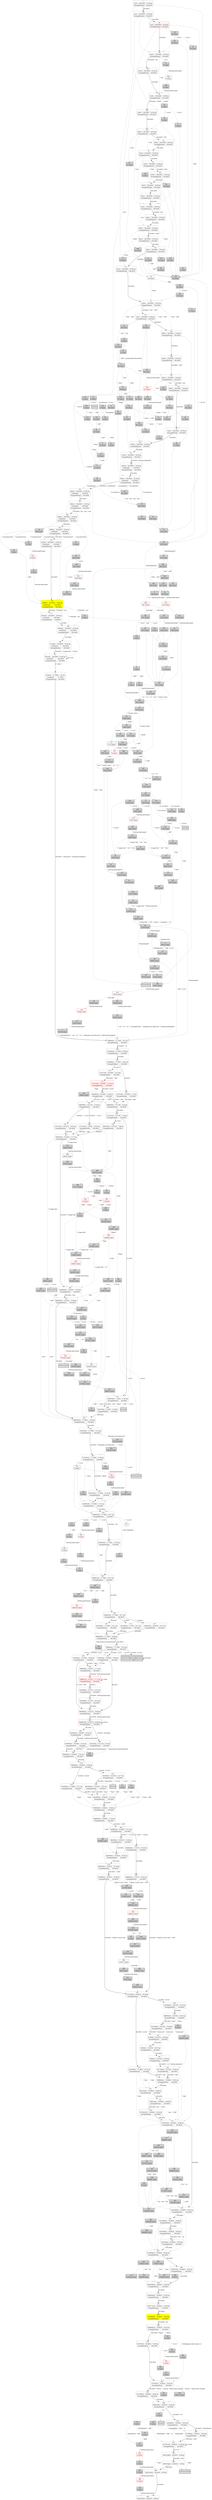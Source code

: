 digraph G {
    1 [shape=record
      ,label="{1|{1stts|100.000%|20.00\ hp}|{StrengthPotion4|100.000%}}"
      ,URL="https://www.projectaon.org/en/xhtml/lw/05sots/sect1.htm"
      ,color="/svg/gray"];
    2 [shape=record
      ,label="{2|{4320stts|57.790%|7.07\ hp}|{LimbDeath|57.790%}|{StrengthPotion4|100.000%}}"
      ,URL="https://www.projectaon.org/en/xhtml/lw/05sots/sect2.htm"
      ,color="/svg/gray"];
    3 [shape=record
      ,label="{3|63744\ states}"
      ,URL="https://www.projectaon.org/en/xhtml/lw/05sots/sect3.htm"
      ,style=filled];
    5 [shape=record
      ,label="{5|0\ states}"
      ,URL="https://www.projectaon.org/en/xhtml/lw/05sots/sect5.htm"
      ,style=filled
      ,fontcolor="/svg/white"];
    6 [shape=record
      ,label="{6|56\ states}"
      ,URL="https://www.projectaon.org/en/xhtml/lw/05sots/sect6.htm"
      ,style=filled];
    7 [shape=record
      ,label="{7|0\ states}"
      ,URL="https://www.projectaon.org/en/xhtml/lw/05sots/sect7.htm"
      ,style=filled];
    8 [shape=record
      ,label="{8|33552\ states}"
      ,URL="https://www.projectaon.org/en/xhtml/lw/05sots/sect8.htm"
      ,style=filled];
    9 [shape=record
      ,label="{9|2116\ states}"
      ,URL="https://www.projectaon.org/en/xhtml/lw/05sots/sect9.htm"
      ,style=filled];
    10 [shape=record
       ,label="{10|72\ states}"
       ,URL="https://www.projectaon.org/en/xhtml/lw/05sots/sect10.htm"
       ,style=filled];
    11 [shape=record
       ,label="{11|2180\ states}"
       ,URL="https://www.projectaon.org/en/xhtml/lw/05sots/sect11.htm"
       ,style=filled];
    13 [shape=record
       ,label="{13|68\ states}"
       ,URL="https://www.projectaon.org/en/xhtml/lw/05sots/sect13.htm"
       ,style=filled];
    14 [shape=record
       ,label="{14|41488\ states}"
       ,URL="https://www.projectaon.org/en/xhtml/lw/05sots/sect14.htm"
       ,style=filled];
    15 [shape=record
       ,label="{15|0\ states}"
       ,URL="https://www.projectaon.org/en/xhtml/lw/05sots/sect15.htm"
       ,style=filled];
    16 [shape=record
       ,label="{16|{32stts|100.000%|20.00\ hp}|{StrengthPotion4|100.000%}}"
       ,URL="https://www.projectaon.org/en/xhtml/lw/05sots/sect16.htm"
       ,color="/svg/gray"];
    17 [shape=record
       ,label="{17|60\ states}"
       ,URL="https://www.projectaon.org/en/xhtml/lw/05sots/sect17.htm"
       ,style=filled];
    18 [shape=record
       ,label="{18|27921\ states}"
       ,URL="https://www.projectaon.org/en/xhtml/lw/05sots/sect18.htm"
       ,style=filled
       ,fontcolor="/svg/white"];
    19 [shape=record
       ,label="{19|0\ states}"
       ,URL="https://www.projectaon.org/en/xhtml/lw/05sots/sect19.htm"
       ,style=filled];
    20 [shape=record
       ,label="{20|{1stts|100.000%|20.00\ hp}|{StrengthPotion4|100.000%}}"
       ,URL="https://www.projectaon.org/en/xhtml/lw/05sots/sect20.htm"
       ,color="/svg/red"];
    21 [shape=record
       ,label="{21|30736\ states}"
       ,URL="https://www.projectaon.org/en/xhtml/lw/05sots/sect21.htm"
       ,style=filled];
    22 [shape=record
       ,label="{22|0\ states}"
       ,URL="https://www.projectaon.org/en/xhtml/lw/05sots/sect22.htm"
       ,style=filled];
    23 [shape=record
       ,label="{23|0\ states}"
       ,URL="https://www.projectaon.org/en/xhtml/lw/05sots/sect23.htm"
       ,style=filled];
    24 [shape=record
       ,label="{24|{22stts|100.000%|20.00\ hp}|{StrengthPotion4|100.000%}}"
       ,URL="https://www.projectaon.org/en/xhtml/lw/05sots/sect24.htm"
       ,color="/svg/gray"];
    25 [shape=record
       ,label="{25|556\ states}"
       ,URL="https://www.projectaon.org/en/xhtml/lw/05sots/sect25.htm"
       ,style=filled];
    26 [shape=record
       ,label="{26|1988\ states}"
       ,URL="https://www.projectaon.org/en/xhtml/lw/05sots/sect26.htm"
       ,style=filled];
    27 [shape=record
       ,label="{27|{80stts|100.000%|20.00\ hp}|{LimbDeath|100.000%}|{StrengthPotion4|100.000%}}"
       ,URL="https://www.projectaon.org/en/xhtml/lw/05sots/sect27.htm"
       ,color="/svg/gray"];
    28 [shape=record
       ,label="{28|0\ states}"
       ,URL="https://www.projectaon.org/en/xhtml/lw/05sots/sect28.htm"
       ,style=filled];
    29 [shape=record
       ,label="{29|0\ states}"
       ,URL="https://www.projectaon.org/en/xhtml/lw/05sots/sect29.htm"
       ,style=filled];
    30 [shape=record
       ,label="{30|2372\ states}"
       ,URL="https://www.projectaon.org/en/xhtml/lw/05sots/sect30.htm"
       ,style=filled];
    31 [shape=record
       ,label="{31|60\ states}"
       ,URL="https://www.projectaon.org/en/xhtml/lw/05sots/sect31.htm"
       ,style=filled];
    32 [shape=record
       ,label="{32|{16stts|100.000%|20.00\ hp}|{StrengthPotion4|100.000%}}"
       ,URL="https://www.projectaon.org/en/xhtml/lw/05sots/sect32.htm"
       ,color="/svg/gray"];
    33 [shape=record
       ,label="{33|{72stts|100.000%|20.00\ hp}|{StrengthPotion4|100.000%}}"
       ,URL="https://www.projectaon.org/en/xhtml/lw/05sots/sect33.htm"
       ,color="/svg/gray"];
    34 [shape=record
       ,label="{34|1732\ states}"
       ,URL="https://www.projectaon.org/en/xhtml/lw/05sots/sect34.htm"
       ,style=filled];
    35 [shape=record
       ,label="{35|25600\ states}"
       ,URL="https://www.projectaon.org/en/xhtml/lw/05sots/sect35.htm"
       ,style=filled];
    36 [shape=record
       ,label="{36|30\ states}"
       ,URL="https://www.projectaon.org/en/xhtml/lw/05sots/sect36.htm"
       ,style=filled];
    37 [shape=record
       ,label="{37|{1582stts|100.000%|20.00\ hp}|{LimbDeath|100.000%}|{StrengthPotion4|100.000%}}"
       ,URL="https://www.projectaon.org/en/xhtml/lw/05sots/sect37.htm"
       ,color="/svg/gray"];
    38 [shape=record
       ,label="{38|1796\ states}"
       ,URL="https://www.projectaon.org/en/xhtml/lw/05sots/sect38.htm"
       ,style=filled];
    39 [shape=record
       ,label="{39|2244\ states}"
       ,URL="https://www.projectaon.org/en/xhtml/lw/05sots/sect39.htm"
       ,style=filled];
    40 [shape=record
       ,label="{40|0\ states}"
       ,URL="https://www.projectaon.org/en/xhtml/lw/05sots/sect40.htm"
       ,style=filled];
    41 [shape=record
       ,label="{41|0\ states}"
       ,URL="https://www.projectaon.org/en/xhtml/lw/05sots/sect41.htm"
       ,style=filled];
    42 [shape=record
       ,label="{42|{26stts|100.000%|20.00\ hp}|{StrengthPotion4|100.000%}}"
       ,URL="https://www.projectaon.org/en/xhtml/lw/05sots/sect42.htm"
       ,color="/svg/gray"];
    43 [shape=record
       ,label="{43|76\ states}"
       ,URL="https://www.projectaon.org/en/xhtml/lw/05sots/sect43.htm"
       ,style=filled];
    44 [shape=record
       ,label="{44|5444\ states}"
       ,URL="https://www.projectaon.org/en/xhtml/lw/05sots/sect44.htm"
       ,style=filled];
    45 [shape=record
       ,label="{45|1472\ states}"
       ,URL="https://www.projectaon.org/en/xhtml/lw/05sots/sect45.htm"
       ,style=filled];
    47 [shape=record
       ,label="{47|56\ states}"
       ,URL="https://www.projectaon.org/en/xhtml/lw/05sots/sect47.htm"
       ,style=filled];
    48 [shape=record
       ,label="{48|1860\ states}"
       ,URL="https://www.projectaon.org/en/xhtml/lw/05sots/sect48.htm"
       ,style=filled];
    49 [shape=record
       ,label="{49|488\ states}"
       ,URL="https://www.projectaon.org/en/xhtml/lw/05sots/sect49.htm"
       ,style=filled];
    50 [shape=record
       ,label="{50|38\ states}"
       ,URL="https://www.projectaon.org/en/xhtml/lw/05sots/sect50.htm"
       ,style=filled];
    51 [shape=record
       ,label="{51|{120stts|100.000%|20.00\ hp}|{StrengthPotion4|100.000%}}"
       ,URL="https://www.projectaon.org/en/xhtml/lw/05sots/sect51.htm"
       ,color="/svg/gray"];
    52 [shape=record
       ,label="{52|4484\ states}"
       ,URL="https://www.projectaon.org/en/xhtml/lw/05sots/sect52.htm"
       ,style=filled];
    53 [shape=record
       ,label="{53|{40stts|100.000%|20.00\ hp}|{StrengthPotion4|100.000%}}"
       ,URL="https://www.projectaon.org/en/xhtml/lw/05sots/sect53.htm"
       ,color="/svg/gray"];
    54 [shape=record
       ,label="{54|48\ states}"
       ,URL="https://www.projectaon.org/en/xhtml/lw/05sots/sect54.htm"
       ,style=filled];
    55 [shape=record
       ,label="{55|{96stts|100.000%|20.00\ hp}|{LimbDeath|100.000%}|{StrengthPotion4|100.000%}}"
       ,URL="https://www.projectaon.org/en/xhtml/lw/05sots/sect55.htm"
       ,color="/svg/gray"];
    56 [shape=record
       ,label="{56|0\ states}"
       ,URL="https://www.projectaon.org/en/xhtml/lw/05sots/sect56.htm"
       ,style=filled];
    57 [shape=record
       ,label="{57|{2655stts|100.000%|20.00\ hp}|{LimbDeath|100.000%}|{StrengthPotion4|100.000%}}"
       ,URL="https://www.projectaon.org/en/xhtml/lw/05sots/sect57.htm"
       ,color="/svg/gray"];
    58 [shape=record
       ,label="{58|73760\ states}"
       ,URL="https://www.projectaon.org/en/xhtml/lw/05sots/sect58.htm"
       ,style=filled];
    59 [shape=record
       ,label="{59|366\ states}"
       ,URL="https://www.projectaon.org/en/xhtml/lw/05sots/sect59.htm"
       ,style=filled];
    60 [shape=record
       ,label="{60|76\ states}"
       ,URL="https://www.projectaon.org/en/xhtml/lw/05sots/sect60.htm"
       ,style=filled];
    61 [shape=record
       ,label="{61|18\ states}"
       ,URL="https://www.projectaon.org/en/xhtml/lw/05sots/sect61.htm"
       ,style=filled];
    62 [shape=record
       ,label="{62|2180\ states}"
       ,URL="https://www.projectaon.org/en/xhtml/lw/05sots/sect62.htm"
       ,style=filled];
    63 [shape=record
       ,label="{63|0\ states}"
       ,URL="https://www.projectaon.org/en/xhtml/lw/05sots/sect63.htm"
       ,style=filled];
    64 [shape=record
       ,label="{64|61\ states}"
       ,URL="https://www.projectaon.org/en/xhtml/lw/05sots/sect64.htm"
       ,style=filled];
    65 [shape=record
       ,label="{65|1280\ states}"
       ,URL="https://www.projectaon.org/en/xhtml/lw/05sots/sect65.htm"
       ,style=filled];
    66 [shape=record
       ,label="{66|0\ states}"
       ,URL="https://www.projectaon.org/en/xhtml/lw/05sots/sect66.htm"
       ,style=filled];
    67 [shape=record
       ,label="{67|{138984stts|57.790%|8.07\ hp}|{StrengthPotion4|100.000%}}"
       ,URL="https://www.projectaon.org/en/xhtml/lw/05sots/sect67.htm"
       ,color="/svg/gray"];
    68 [shape=record
       ,label="{68|{88stts|100.000%|20.00\ hp}|{LimbDeath|100.000%}|{StrengthPotion4|100.000%}}"
       ,URL="https://www.projectaon.org/en/xhtml/lw/05sots/sect68.htm"
       ,color="/svg/gray"];
    69 [shape=record
       ,label="{69|494\ states}"
       ,URL="https://www.projectaon.org/en/xhtml/lw/05sots/sect69.htm"
       ,style=filled];
    70 [shape=record
       ,label="{70|64\ states}"
       ,URL="https://www.projectaon.org/en/xhtml/lw/05sots/sect70.htm"
       ,style=filled];
    71 [shape=record
       ,label="{71|52\ states}"
       ,URL="https://www.projectaon.org/en/xhtml/lw/05sots/sect71.htm"
       ,style=filled];
    72 [shape=record
       ,label="{72|16\ states}"
       ,URL="https://www.projectaon.org/en/xhtml/lw/05sots/sect72.htm"
       ,style=filled];
    73 [shape=record
       ,label="{73|52\ states}"
       ,URL="https://www.projectaon.org/en/xhtml/lw/05sots/sect73.htm"
       ,style=filled];
    74 [shape=record
       ,label="{74|3648\ states}"
       ,URL="https://www.projectaon.org/en/xhtml/lw/05sots/sect74.htm"
       ,style=filled];
    75 [shape=record
       ,label="{75|{24stts|100.000%|20.00\ hp}|{StrengthPotion4|100.000%}}"
       ,URL="https://www.projectaon.org/en/xhtml/lw/05sots/sect75.htm"
       ,color="/svg/gray"];
    76 [shape=record
       ,label="{76|33552\ states}"
       ,URL="https://www.projectaon.org/en/xhtml/lw/05sots/sect76.htm"
       ,style=filled];
    77 [shape=record
       ,label="{77|0\ states}"
       ,URL="https://www.projectaon.org/en/xhtml/lw/05sots/sect77.htm"
       ,style=filled
       ,fontcolor="/svg/white"];
    78 [shape=record
       ,label="{78|2372\ states}"
       ,URL="https://www.projectaon.org/en/xhtml/lw/05sots/sect78.htm"
       ,style=filled];
    79 [shape=record
       ,label="{79|488\ states}"
       ,URL="https://www.projectaon.org/en/xhtml/lw/05sots/sect79.htm"
       ,style=filled];
    80 [shape=record
       ,label="{80|1732\ states}"
       ,URL="https://www.projectaon.org/en/xhtml/lw/05sots/sect80.htm"
       ,style=filled];
    81 [shape=record
       ,label="{81|{112stts|100.000%|20.00\ hp}|{StrengthPotion4|100.000%}}"
       ,URL="https://www.projectaon.org/en/xhtml/lw/05sots/sect81.htm"
       ,color="/svg/gray"];
    82 [shape=record
       ,label="{82|0\ states}"
       ,URL="https://www.projectaon.org/en/xhtml/lw/05sots/sect82.htm"
       ,style=filled];
    83 [shape=record
       ,label="{83|8328\ states}"
       ,URL="https://www.projectaon.org/en/xhtml/lw/05sots/sect83.htm"
       ,style=filled];
    84 [shape=record
       ,label="{84|48\ states}"
       ,URL="https://www.projectaon.org/en/xhtml/lw/05sots/sect84.htm"
       ,style=filled];
    85 [shape=record
       ,label="{85|430\ states}"
       ,URL="https://www.projectaon.org/en/xhtml/lw/05sots/sect85.htm"
       ,style=filled];
    86 [shape=record
       ,label="{86|0\ states}"
       ,URL="https://www.projectaon.org/en/xhtml/lw/05sots/sect86.htm"
       ,style=filled];
    87 [shape=record
       ,label="{87|1796\ states}"
       ,URL="https://www.projectaon.org/en/xhtml/lw/05sots/sect87.htm"
       ,style=filled];
    88 [shape=record
       ,label="{88|{44stts|100.000%|20.00\ hp}|{StrengthPotion4|100.000%}}"
       ,URL="https://www.projectaon.org/en/xhtml/lw/05sots/sect88.htm"
       ,color="/svg/gray"];
    89 [shape=record
       ,label="{89|30736\ states}"
       ,URL="https://www.projectaon.org/en/xhtml/lw/05sots/sect89.htm"
       ,style=filled];
    90 [shape=record
       ,label="{90|56\ states}"
       ,URL="https://www.projectaon.org/en/xhtml/lw/05sots/sect90.htm"
       ,style=filled];
    92 [shape=record
       ,label="{92|580\ states}"
       ,URL="https://www.projectaon.org/en/xhtml/lw/05sots/sect92.htm"
       ,style=filled];
    93 [shape=record
       ,label="{93|3140\ states}"
       ,URL="https://www.projectaon.org/en/xhtml/lw/05sots/sect93.htm"
       ,style=filled];
    94 [shape=record
       ,label="{94|{120stts|100.000%|20.00\ hp}|{StrengthPotion4|100.000%}}"
       ,URL="https://www.projectaon.org/en/xhtml/lw/05sots/sect94.htm"
       ,color="/svg/gray"];
    95 [shape=record
       ,label="{95|{32stts|100.000%|20.00\ hp}|{StrengthPotion4|100.000%}}"
       ,URL="https://www.projectaon.org/en/xhtml/lw/05sots/sect95.htm"
       ,color="/svg/gray"];
    96 [shape=record
       ,label="{96|68\ states}"
       ,URL="https://www.projectaon.org/en/xhtml/lw/05sots/sect96.htm"
       ,style=filled];
    97 [shape=record
       ,label="{97|14736\ states}"
       ,URL="https://www.projectaon.org/en/xhtml/lw/05sots/sect97.htm"
       ,style=filled];
    98 [shape=record
       ,label="{98|36368\ states}"
       ,URL="https://www.projectaon.org/en/xhtml/lw/05sots/sect98.htm"
       ,style=filled];
    99 [shape=record
       ,label="{99|32\ states}"
       ,URL="https://www.projectaon.org/en/xhtml/lw/05sots/sect99.htm"
       ,style=filled];
    100 [shape=record
        ,label="{100|{1378stts|100.000%|20.00\ hp}|{LimbDeath|100.000%}|{StrengthPotion4|100.000%}}"
        ,URL="https://www.projectaon.org/en/xhtml/lw/05sots/sect100.htm"
        ,color="/svg/gray"];
    101 [shape=record
        ,label="{101|64344\ states}"
        ,URL="https://www.projectaon.org/en/xhtml/lw/05sots/sect101.htm"
        ,style=filled];
    102 [shape=record
        ,label="{102|2244\ states}"
        ,URL="https://www.projectaon.org/en/xhtml/lw/05sots/sect102.htm"
        ,style=filled];
    103 [shape=record
        ,label="{103|52\ states}"
        ,URL="https://www.projectaon.org/en/xhtml/lw/05sots/sect103.htm"
        ,style=filled];
    104 [shape=record
        ,label="{104|{1stts|100.000%|20.00\ hp}|{StrengthPotion4|100.000%}}"
        ,URL="https://www.projectaon.org/en/xhtml/lw/05sots/sect104.htm"
        ,color="/svg/gray"];
    105 [shape=record
        ,label="{105|5060\ states}"
        ,URL="https://www.projectaon.org/en/xhtml/lw/05sots/sect105.htm"
        ,style=filled];
    107 [shape=record
        ,label="{107|0\ states}"
        ,URL="https://www.projectaon.org/en/xhtml/lw/05sots/sect107.htm"
        ,style=filled];
    108 [shape=record
        ,label="{108|{64stts|100.000%|20.00\ hp}|{StrengthPotion4|100.000%}}"
        ,URL="https://www.projectaon.org/en/xhtml/lw/05sots/sect108.htm"
        ,color="/svg/gray"];
    109 [shape=record
        ,label="{109|{18stts|100.000%|20.00\ hp}|{StrengthPotion4|100.000%}}"
        ,URL="https://www.projectaon.org/en/xhtml/lw/05sots/sect109.htm"
        ,color="/svg/gray"];
    110 [shape=record
        ,label="{110|0\ states}"
        ,URL="https://www.projectaon.org/en/xhtml/lw/05sots/sect110.htm"
        ,style=filled];
    111 [shape=record
        ,label="{111|3840\ states}"
        ,URL="https://www.projectaon.org/en/xhtml/lw/05sots/sect111.htm"
        ,style=filled];
    112 [shape=record
        ,label="{112|{64stts|100.000%|19.00\ hp}|{StrengthPotion4|100.000%}}"
        ,URL="https://www.projectaon.org/en/xhtml/lw/05sots/sect112.htm"
        ,color="/svg/gray"];
    113 [shape=record
        ,label="{113|{44stts|100.000%|20.00\ hp}|{StrengthPotion4|100.000%}}"
        ,URL="https://www.projectaon.org/en/xhtml/lw/05sots/sect113.htm"
        ,color="/svg/gray"];
    114 [shape=record
        ,label="{114|0\ states}"
        ,URL="https://www.projectaon.org/en/xhtml/lw/05sots/sect114.htm"
        ,style=filled];
    115 [shape=record
        ,label="{115|2564\ states}"
        ,URL="https://www.projectaon.org/en/xhtml/lw/05sots/sect115.htm"
        ,style=filled];
    116 [shape=record
        ,label="{116|0\ states}"
        ,URL="https://www.projectaon.org/en/xhtml/lw/05sots/sect116.htm"
        ,style=filled];
    117 [shape=record
        ,label="{117|22\ states}"
        ,URL="https://www.projectaon.org/en/xhtml/lw/05sots/sect117.htm"
        ,style=filled];
    118 [shape=record
        ,label="{118|33552\ states}"
        ,URL="https://www.projectaon.org/en/xhtml/lw/05sots/sect118.htm"
        ,style=filled];
    120 [shape=record
        ,label="{120|0\ states}"
        ,URL="https://www.projectaon.org/en/xhtml/lw/05sots/sect120.htm"
        ,style=filled];
    121 [shape=record
        ,label="{121|48\ states}"
        ,URL="https://www.projectaon.org/en/xhtml/lw/05sots/sect121.htm"
        ,style=filled];
    122 [shape=record
        ,label="{122|3140\ states}"
        ,URL="https://www.projectaon.org/en/xhtml/lw/05sots/sect122.htm"
        ,style=filled];
    123 [shape=record
        ,label="{123|29\ states}"
        ,URL="https://www.projectaon.org/en/xhtml/lw/05sots/sect123.htm"
        ,color="/svg/red"];
    124 [shape=record
        ,label="{124|0\ states}"
        ,URL="https://www.projectaon.org/en/xhtml/lw/05sots/sect124.htm"
        ,style=filled];
    125 [shape=record
        ,label="{125|40\ states}"
        ,URL="https://www.projectaon.org/en/xhtml/lw/05sots/sect125.htm"
        ,style=filled];
    126 [shape=record
        ,label="{126|{488stts|100.000%|20.00\ hp}|{LimbDeath|100.000%}|{StrengthPotion4|100.000%}}"
        ,URL="https://www.projectaon.org/en/xhtml/lw/05sots/sect126.htm"
        ,color="/svg/gray"];
    127 [shape=record
        ,label="{127|1732\ states}"
        ,URL="https://www.projectaon.org/en/xhtml/lw/05sots/sect127.htm"
        ,color="/svg/blue"];
    128 [shape=record
        ,label="{128|52\ states}"
        ,URL="https://www.projectaon.org/en/xhtml/lw/05sots/sect128.htm"
        ,style=filled];
    129 [shape=record
        ,label="{129|16\ states}"
        ,URL="https://www.projectaon.org/en/xhtml/lw/05sots/sect129.htm"
        ,style=filled];
    130 [shape=record
        ,label="{130|144\ states}"
        ,URL="https://www.projectaon.org/en/xhtml/lw/05sots/sect130.htm"
        ,style=filled];
    131 [shape=record
        ,label="{131|36496\ states}"
        ,URL="https://www.projectaon.org/en/xhtml/lw/05sots/sect131.htm"
        ,style=filled];
    132 [shape=record
        ,label="{132|2564\ states}"
        ,URL="https://www.projectaon.org/en/xhtml/lw/05sots/sect132.htm"
        ,style=filled];
    133 [shape=record
        ,label="{133|{64stts|100.000%|20.00\ hp}|{StrengthPotion4|100.000%}}"
        ,URL="https://www.projectaon.org/en/xhtml/lw/05sots/sect133.htm"
        ,color="/svg/gray"];
    134 [shape=record
        ,label="{134|{34stts|100.000%|20.00\ hp}|{StrengthPotion4|100.000%}}"
        ,URL="https://www.projectaon.org/en/xhtml/lw/05sots/sect134.htm"
        ,color="/svg/gray"];
    136 [shape=record
        ,label="{136|2564\ states}"
        ,URL="https://www.projectaon.org/en/xhtml/lw/05sots/sect136.htm"
        ,style=filled];
    137 [shape=record
        ,label="{137|{1684stts|100.000%|20.00\ hp}|{LimbDeath|100.000%}|{StrengthPotion4|100.000%}}"
        ,URL="https://www.projectaon.org/en/xhtml/lw/05sots/sect137.htm"
        ,style=filled
        ,color="/svg/yellow"];
    138 [shape=record
        ,label="{138|430\ states}"
        ,URL="https://www.projectaon.org/en/xhtml/lw/05sots/sect138.htm"
        ,style=filled];
    139 [shape=record
        ,label="{139|60\ states}"
        ,URL="https://www.projectaon.org/en/xhtml/lw/05sots/sect139.htm"
        ,style=filled];
    140 [shape=record
        ,label="{140|4164\ states}"
        ,URL="https://www.projectaon.org/en/xhtml/lw/05sots/sect140.htm"
        ,style=filled];
    141 [shape=record
        ,label="{141|76\ states}"
        ,URL="https://www.projectaon.org/en/xhtml/lw/05sots/sect141.htm"
        ,style=filled];
    142 [shape=record
        ,label="{142|{36stts|100.000%|20.00\ hp}|{StrengthPotion4|100.000%}}"
        ,URL="https://www.projectaon.org/en/xhtml/lw/05sots/sect142.htm"
        ,color="/svg/gray"];
    143 [shape=record
        ,label="{143|0\ states}"
        ,URL="https://www.projectaon.org/en/xhtml/lw/05sots/sect143.htm"
        ,style=filled];
    144 [shape=record
        ,label="{144|366\ states}"
        ,URL="https://www.projectaon.org/en/xhtml/lw/05sots/sect144.htm"
        ,style=filled];
    145 [shape=record
        ,label="{145|{68stts|100.000%|20.00\ hp}|{StrengthPotion4|100.000%}}"
        ,URL="https://www.projectaon.org/en/xhtml/lw/05sots/sect145.htm"
        ,color="/svg/gray"];
    146 [shape=record
        ,label="{146|2180\ states}"
        ,URL="https://www.projectaon.org/en/xhtml/lw/05sots/sect146.htm"
        ,style=filled];
    147 [shape=record
        ,label="{147|{20stts|100.000%|20.00\ hp}|{StrengthPotion4|100.000%}}"
        ,URL="https://www.projectaon.org/en/xhtml/lw/05sots/sect147.htm"
        ,color="/svg/gray"];
    148 [shape=record
        ,label="{148|4292\ states}"
        ,URL="https://www.projectaon.org/en/xhtml/lw/05sots/sect148.htm"
        ,style=filled];
    149 [shape=record
        ,label="{149|{1480stts|100.000%|20.00\ hp}|{LimbDeath|100.000%}|{StrengthPotion4|100.000%}}"
        ,URL="https://www.projectaon.org/en/xhtml/lw/05sots/sect149.htm"
        ,color="/svg/gray"];
    150 [shape=record
        ,label="{150|3332\ states}"
        ,URL="https://www.projectaon.org/en/xhtml/lw/05sots/sect150.htm"
        ,style=filled];
    151 [shape=record
        ,label="{151|128\ states}"
        ,URL="https://www.projectaon.org/en/xhtml/lw/05sots/sect151.htm"
        ,style=filled];
    152 [shape=record
        ,label="{152|1988\ states}"
        ,URL="https://www.projectaon.org/en/xhtml/lw/05sots/sect152.htm"
        ,style=filled];
    153 [shape=record
        ,label="{153|{28stts|100.000%|20.00\ hp}|{StrengthPotion4|100.000%}}"
        ,URL="https://www.projectaon.org/en/xhtml/lw/05sots/sect153.htm"
        ,color="/svg/gray"];
    154 [shape=record
        ,label="{154|44\ states}"
        ,URL="https://www.projectaon.org/en/xhtml/lw/05sots/sect154.htm"
        ,style=filled];
    155 [shape=record
        ,label="{155|2756\ states}"
        ,URL="https://www.projectaon.org/en/xhtml/lw/05sots/sect155.htm"
        ,style=filled];
    156 [shape=record
        ,label="{156|36368\ states}"
        ,URL="https://www.projectaon.org/en/xhtml/lw/05sots/sect156.htm"
        ,style=filled];
    157 [shape=record
        ,label="{157|{36stts|100.000%|20.00\ hp}|{StrengthPotion4|100.000%}}"
        ,URL="https://www.projectaon.org/en/xhtml/lw/05sots/sect157.htm"
        ,color="/svg/gray"];
    158 [shape=record
        ,label="{158|4676\ states}"
        ,URL="https://www.projectaon.org/en/xhtml/lw/05sots/sect158.htm"
        ,style=filled];
    159 [shape=record
        ,label="{159|1605\ states}"
        ,URL="https://www.projectaon.org/en/xhtml/lw/05sots/sect159.htm"
        ,style=filled];
    160 [shape=record
        ,label="{160|{548stts|100.000%|20.00\ hp}|{LimbDeath|100.000%}|{StrengthPotion4|100.000%}}"
        ,URL="https://www.projectaon.org/en/xhtml/lw/05sots/sect160.htm"
        ,color="/svg/gray"];
    161 [shape=record
        ,label="{161|4\ states}"
        ,URL="https://www.projectaon.org/en/xhtml/lw/05sots/sect161.htm"
        ,style=filled];
    162 [shape=record
        ,label="{162|0\ states}"
        ,URL="https://www.projectaon.org/en/xhtml/lw/05sots/sect162.htm"
        ,style=filled];
    163 [shape=record
        ,label="{163|366\ states}"
        ,URL="https://www.projectaon.org/en/xhtml/lw/05sots/sect163.htm"
        ,style=filled];
    164 [shape=record
        ,label="{164|64\ states}"
        ,URL="https://www.projectaon.org/en/xhtml/lw/05sots/sect164.htm"
        ,style=filled];
    165 [shape=record
        ,label="{165|1160\ states}"
        ,URL="https://www.projectaon.org/en/xhtml/lw/05sots/sect165.htm"
        ,style=filled];
    166 [shape=record
        ,label="{166|{104stts|100.000%|20.00\ hp}|{LimbDeath|100.000%}|{StrengthPotion4|100.000%}}"
        ,URL="https://www.projectaon.org/en/xhtml/lw/05sots/sect166.htm"
        ,color="/svg/gray"];
    167 [shape=record
        ,label="{167|5444\ states}"
        ,URL="https://www.projectaon.org/en/xhtml/lw/05sots/sect167.htm"
        ,style=filled];
    169 [shape=record
        ,label="{169|{24stts|100.000%|20.00\ hp}|{StrengthPotion4|100.000%}}"
        ,URL="https://www.projectaon.org/en/xhtml/lw/05sots/sect169.htm"
        ,color="/svg/gray"];
    170 [shape=record
        ,label="{170|{428stts|100.000%|20.00\ hp}|{LimbDeath|100.000%}|{StrengthPotion4|100.000%}}"
        ,URL="https://www.projectaon.org/en/xhtml/lw/05sots/sect170.htm"
        ,color="/svg/gray"];
    171 [shape=record
        ,label="{171|4676\ states}"
        ,URL="https://www.projectaon.org/en/xhtml/lw/05sots/sect171.htm"
        ,style=filled];
    172 [shape=record
        ,label="{172|16\ states}"
        ,URL="https://www.projectaon.org/en/xhtml/lw/05sots/sect172.htm"
        ,style=filled];
    173 [shape=record
        ,label="{173|{72stts|100.000%|20.00\ hp}|{StrengthPotion4|100.000%}}"
        ,URL="https://www.projectaon.org/en/xhtml/lw/05sots/sect173.htm"
        ,color="/svg/gray"];
    174 [shape=record
        ,label="{174|302\ states}"
        ,URL="https://www.projectaon.org/en/xhtml/lw/05sots/sect174.htm"
        ,style=filled];
    175 [shape=record
        ,label="{175|0\ states}"
        ,URL="https://www.projectaon.org/en/xhtml/lw/05sots/sect175.htm"
        ,style=filled];
    176 [shape=record
        ,label="{176|54\ states}"
        ,URL="https://www.projectaon.org/en/xhtml/lw/05sots/sect176.htm"
        ,style=filled];
    177 [shape=record
        ,label="{177|80\ states}"
        ,URL="https://www.projectaon.org/en/xhtml/lw/05sots/sect177.htm"
        ,style=filled];
    178 [shape=record
        ,label="{178|0\ states}"
        ,URL="https://www.projectaon.org/en/xhtml/lw/05sots/sect178.htm"
        ,color="/svg/red"];
    179 [shape=record
        ,label="{179|644\ states}"
        ,URL="https://www.projectaon.org/en/xhtml/lw/05sots/sect179.htm"
        ,style=filled];
    180 [shape=record
        ,label="{180|1472\ states}"
        ,URL="https://www.projectaon.org/en/xhtml/lw/05sots/sect180.htm"
        ,style=filled];
    181 [shape=record
        ,label="{181|16016\ states}"
        ,URL="https://www.projectaon.org/en/xhtml/lw/05sots/sect181.htm"
        ,style=filled];
    182 [shape=record
        ,label="{182|2756\ states}"
        ,URL="https://www.projectaon.org/en/xhtml/lw/05sots/sect182.htm"
        ,style=filled];
    183 [shape=record
        ,label="{183|56\ states}"
        ,URL="https://www.projectaon.org/en/xhtml/lw/05sots/sect183.htm"
        ,style=filled];
    184 [shape=record
        ,label="{184|{30stts|100.000%|20.00\ hp}|{StrengthPotion4|100.000%}}"
        ,URL="https://www.projectaon.org/en/xhtml/lw/05sots/sect184.htm"
        ,color="/svg/gray"];
    185 [shape=record
        ,label="{185|72\ states}"
        ,URL="https://www.projectaon.org/en/xhtml/lw/05sots/sect185.htm"
        ,style=filled];
    186 [shape=record
        ,label="{186|2372\ states}"
        ,URL="https://www.projectaon.org/en/xhtml/lw/05sots/sect186.htm"
        ,style=filled];
    187 [shape=record
        ,label="{187|64\ states}"
        ,URL="https://www.projectaon.org/en/xhtml/lw/05sots/sect187.htm"
        ,style=filled];
    188 [shape=record
        ,label="{188|36\ states}"
        ,URL="https://www.projectaon.org/en/xhtml/lw/05sots/sect188.htm"
        ,style=filled];
    189 [shape=record
        ,label="{189|2220\ states}"
        ,URL="https://www.projectaon.org/en/xhtml/lw/05sots/sect189.htm"
        ,style=filled];
    191 [shape=record
        ,label="{191|38\ states}"
        ,URL="https://www.projectaon.org/en/xhtml/lw/05sots/sect191.htm"
        ,style=filled];
    192 [shape=record
        ,label="{192|0\ states}"
        ,URL="https://www.projectaon.org/en/xhtml/lw/05sots/sect192.htm"
        ,style=filled];
    193 [shape=record
        ,label="{193|0\ states}"
        ,URL="https://www.projectaon.org/en/xhtml/lw/05sots/sect193.htm"
        ,style=filled];
    194 [shape=record
        ,label="{194|13457\ states}"
        ,URL="https://www.projectaon.org/en/xhtml/lw/05sots/sect194.htm"
        ,style=filled];
    195 [shape=record
        ,label="{195|2372\ states}"
        ,URL="https://www.projectaon.org/en/xhtml/lw/05sots/sect195.htm"
        ,style=filled];
    196 [shape=record
        ,label="{196|0\ states}"
        ,URL="https://www.projectaon.org/en/xhtml/lw/05sots/sect196.htm"
        ,style=filled];
    197 [shape=record
        ,label="{197|580\ states}"
        ,URL="https://www.projectaon.org/en/xhtml/lw/05sots/sect197.htm"
        ,style=filled];
    198 [shape=record
        ,label="{198|80\ states}"
        ,URL="https://www.projectaon.org/en/xhtml/lw/05sots/sect198.htm"
        ,style=filled];
    199 [shape=record
        ,label="{199|2372\ states}"
        ,URL="https://www.projectaon.org/en/xhtml/lw/05sots/sect199.htm"
        ,style=filled];
    200 [shape=record
        ,label="{200|{132304stts|57.790%|9.06\ hp}|{StrengthPotion4|100.000%}}"
        ,URL="https://www.projectaon.org/en/xhtml/lw/05sots/sect200.htm"
        ,color="/svg/gray"];
    201 [shape=record
        ,label="{201|{122808stts|57.790%|10.04\ hp}|{StrengthPotion4|100.000%}}"
        ,URL="https://www.projectaon.org/en/xhtml/lw/05sots/sect201.htm"
        ,color="/svg/gray"];
    202 [shape=record
        ,label="{202|{2128930stts|50.963%|20.00\ hp}|{StrengthPotion4|100.000%}}"
        ,URL="https://www.projectaon.org/en/xhtml/lw/05sots/sect202.htm"
        ,color="/svg/gray"];
    203 [shape=record
        ,label="{203|669836\ states}"
        ,URL="https://www.projectaon.org/en/xhtml/lw/05sots/sect203.htm"
        ,style=filled];
    204 [shape=record
        ,label="{204|{5436128stts|40.042%|7.90\ hp}}"
        ,URL="https://www.projectaon.org/en/xhtml/lw/05sots/sect204.htm"
        ,color="/svg/gray"];
    205 [shape=record
        ,label="{205|231456\ states}"
        ,URL="https://www.projectaon.org/en/xhtml/lw/05sots/sect205.htm"
        ,style=filled];
    206 [shape=record
        ,label="{206|{1890186stts|50.963%|20.00\ hp}|{StrengthPotion4|100.000%}}"
        ,URL="https://www.projectaon.org/en/xhtml/lw/05sots/sect206.htm"
        ,color="/svg/gray"];
    207 [shape=record
        ,label="{207|{633692stts|57.790%|17.51\ hp}|{StrengthPotion4|100.000%}}"
        ,URL="https://www.projectaon.org/en/xhtml/lw/05sots/sect207.htm"
        ,color="/svg/gray"];
    208 [shape=record
        ,label="{208|0\ states}"
        ,URL="https://www.projectaon.org/en/xhtml/lw/05sots/sect208.htm"
        ,style=filled];
    209 [shape=record
        ,label="{209|0\ states}"
        ,URL="https://www.projectaon.org/en/xhtml/lw/05sots/sect209.htm"
        ,style=filled];
    210 [shape=record
        ,label="{210|{681600stts|35.674%|15.61\ hp}|{StrengthPotion4|100.000%}}"
        ,URL="https://www.projectaon.org/en/xhtml/lw/05sots/sect210.htm"
        ,color="/svg/gray"];
    211 [shape=record
        ,label="{211|{748478stts|50.963%|19.98\ hp}|{StrengthPotion4|100.000%}}"
        ,URL="https://www.projectaon.org/en/xhtml/lw/05sots/sect211.htm"
        ,color="/svg/gray"];
    212 [shape=record
        ,label="{212|507432\ states}"
        ,URL="https://www.projectaon.org/en/xhtml/lw/05sots/sect212.htm"
        ,style=filled];
    213 [shape=record
        ,label="{213|{852000stts|6.157%|19.54\ hp}|{StrengthPotion4|100.000%}}"
        ,URL="https://www.projectaon.org/en/xhtml/lw/05sots/sect213.htm"
        ,color="/svg/gray"];
    214 [shape=record
        ,label="{214|{978228stts|50.963%|20.00\ hp}|{StrengthPotion4|100.000%}}"
        ,URL="https://www.projectaon.org/en/xhtml/lw/05sots/sect214.htm"
        ,color="/svg/gray"];
    215 [shape=record
        ,label="{215|{189920stts|52.645%|11.71\ hp}|{StrengthPotion4|100.000%}}"
        ,URL="https://www.projectaon.org/en/xhtml/lw/05sots/sect215.htm"
        ,color="/svg/gray"];
    216 [shape=record
        ,label="{216|1536326\ states}"
        ,URL="https://www.projectaon.org/en/xhtml/lw/05sots/sect216.htm"
        ,style=filled];
    217 [shape=record
        ,label="{217|0\ states}"
        ,URL="https://www.projectaon.org/en/xhtml/lw/05sots/sect217.htm"
        ,style=filled];
    218 [shape=record
        ,label="{218|{383400stts|29.947%|19.49\ hp}|{StrengthPotion4|100.000%}}"
        ,URL="https://www.projectaon.org/en/xhtml/lw/05sots/sect218.htm"
        ,color="/svg/gray"];
    219 [shape=record
        ,label="{219|{529264stts|50.963%|20.00\ hp}|{StrengthPotion4|100.000%}}"
        ,URL="https://www.projectaon.org/en/xhtml/lw/05sots/sect219.htm"
        ,color="/svg/gray"];
    220 [shape=record
        ,label="{220|{656600stts|52.645%|13.60\ hp}|{StrengthPotion4|100.000%}}"
        ,URL="https://www.projectaon.org/en/xhtml/lw/05sots/sect220.htm"
        ,color="/svg/gray"];
    221 [shape=record
        ,label="{221|{809400stts|57.790%|18.69\ hp}|{StrengthPotion4|100.000%}}"
        ,URL="https://www.projectaon.org/en/xhtml/lw/05sots/sect221.htm"
        ,color="/svg/gray"];
    222 [shape=record
        ,label="{222|0\ states}"
        ,URL="https://www.projectaon.org/en/xhtml/lw/05sots/sect222.htm"
        ,style=filled];
    224 [shape=record
        ,label="{224|{633692stts|57.790%|18.17\ hp}|{StrengthPotion4|100.000%}}"
        ,URL="https://www.projectaon.org/en/xhtml/lw/05sots/sect224.htm"
        ,color="/svg/gray"];
    225 [shape=record
        ,label="{225|{853318stts|50.963%|19.96\ hp}|{StrengthPotion4|100.000%}}"
        ,URL="https://www.projectaon.org/en/xhtml/lw/05sots/sect225.htm"
        ,color="/svg/gray"];
    226 [shape=record
        ,label="{226|0\ states}"
        ,URL="https://www.projectaon.org/en/xhtml/lw/05sots/sect226.htm"
        ,style=filled];
    227 [shape=record
        ,label="{227|966008\ states}"
        ,URL="https://www.projectaon.org/en/xhtml/lw/05sots/sect227.htm"
        ,style=filled];
    228 [shape=record
        ,label="{228|1373812\ states}"
        ,URL="https://www.projectaon.org/en/xhtml/lw/05sots/sect228.htm"
        ,style=filled];
    229 [shape=record
        ,label="{229|191700\ states}"
        ,URL="https://www.projectaon.org/en/xhtml/lw/05sots/sect229.htm"
        ,style=filled];
    230 [shape=record
        ,label="{230|0\ states}"
        ,URL="https://www.projectaon.org/en/xhtml/lw/05sots/sect230.htm"
        ,style=filled
        ,fontcolor="/svg/white"];
    232 [shape=record
        ,label="{232|0\ states}"
        ,URL="https://www.projectaon.org/en/xhtml/lw/05sots/sect232.htm"
        ,style=filled
        ,fontcolor="/svg/white"];
    233 [shape=record
        ,label="{233|{451784stts|50.963%|20.00\ hp}|{StrengthPotion4|100.000%}}"
        ,URL="https://www.projectaon.org/en/xhtml/lw/05sots/sect233.htm"
        ,color="/svg/gray"];
    234 [shape=record
        ,label="{234|219832\ states}"
        ,URL="https://www.projectaon.org/en/xhtml/lw/05sots/sect234.htm"
        ,style=filled];
    235 [shape=record
        ,label="{235|{489900stts|35.674%|19.83\ hp}|{StrengthPotion4|100.000%}}"
        ,URL="https://www.projectaon.org/en/xhtml/lw/05sots/sect235.htm"
        ,color="/svg/gray"];
    236 [shape=record
        ,label="{236|0\ states}"
        ,URL="https://www.projectaon.org/en/xhtml/lw/05sots/sect236.htm"
        ,style=filled];
    237 [shape=record
        ,label="{237|640922\ states}"
        ,URL="https://www.projectaon.org/en/xhtml/lw/05sots/sect237.htm"
        ,style=filled];
    238 [shape=record
        ,label="{238|{164480stts|29.500%|12.64\ hp}|{StrengthPotion4|100.000%}}"
        ,URL="https://www.projectaon.org/en/xhtml/lw/05sots/sect238.htm"
        ,color="/svg/gray"];
    239 [shape=record
        ,label="{239|0\ states}"
        ,URL="https://www.projectaon.org/en/xhtml/lw/05sots/sect239.htm"
        ,style=filled];
    241 [shape=record
        ,label="{241|{657728stts|35.674%|20.00\ hp}|{StrengthPotion4|100.000%}}"
        ,URL="https://www.projectaon.org/en/xhtml/lw/05sots/sect241.htm"
        ,color="/svg/gray"];
    242 [shape=record
        ,label="{242|582016\ states}"
        ,URL="https://www.projectaon.org/en/xhtml/lw/05sots/sect242.htm"
        ,style=filled];
    243 [shape=record
        ,label="{243|6750\ states}"
        ,URL="https://www.projectaon.org/en/xhtml/lw/05sots/sect243.htm"
        ,style=filled];
    244 [shape=record
        ,label="{244|{505892stts|57.790%|19.71\ hp}|{StrengthPotion4|100.000%}}"
        ,URL="https://www.projectaon.org/en/xhtml/lw/05sots/sect244.htm"
        ,color="/svg/gray"];
    245 [shape=record
        ,label="{245|0\ states}"
        ,URL="https://www.projectaon.org/en/xhtml/lw/05sots/sect245.htm"
        ,style=filled];
    246 [shape=record
        ,label="{246|{594064stts|52.645%|12.66\ hp}|{StrengthPotion4|100.000%}}"
        ,URL="https://www.projectaon.org/en/xhtml/lw/05sots/sect246.htm"
        ,color="/svg/gray"];
    247 [shape=record
        ,label="{247|{575100stts|50.963%|19.34\ hp}|{StrengthPotion4|100.000%}}"
        ,URL="https://www.projectaon.org/en/xhtml/lw/05sots/sect247.htm"
        ,color="/svg/gray"];
    248 [shape=record
        ,label="{248|1736032\ states}"
        ,URL="https://www.projectaon.org/en/xhtml/lw/05sots/sect248.htm"
        ,style=filled];
    249 [shape=record
        ,label="{249|586058\ states}"
        ,URL="https://www.projectaon.org/en/xhtml/lw/05sots/sect249.htm"
        ,style=filled];
    250 [shape=record
        ,label="{250|{724200stts|15.289%|14.77\ hp}|{StrengthPotion4|100.000%}}"
        ,URL="https://www.projectaon.org/en/xhtml/lw/05sots/sect250.htm"
        ,color="/svg/gray"];
    251 [shape=record
        ,label="{251|170400\ states}"
        ,URL="https://www.projectaon.org/en/xhtml/lw/05sots/sect251.htm"
        ,style=filled];
    252 [shape=record
        ,label="{252|{175112stts|19.257%|14.61\ hp}|{StrengthPotion4|100.000%}}"
        ,URL="https://www.projectaon.org/en/xhtml/lw/05sots/sect252.htm"
        ,color="/svg/gray"];
    253 [shape=record
        ,label="{253|{472797stts|50.963%|15.00\ hp}|{StrengthPotion4|100.000%}}"
        ,URL="https://www.projectaon.org/en/xhtml/lw/05sots/sect253.htm"
        ,color="/svg/gray"];
    254 [shape=record
        ,label="{254|{724200stts|23.116%|19.68\ hp}|{StrengthPotion4|100.000%}}"
        ,URL="https://www.projectaon.org/en/xhtml/lw/05sots/sect254.htm"
        ,color="/svg/gray"];
    255 [shape=record
        ,label="{255|708548\ states}"
        ,URL="https://www.projectaon.org/en/xhtml/lw/05sots/sect255.htm"
        ,style=filled];
    256 [shape=record
        ,label="{256|753040\ states}"
        ,URL="https://www.projectaon.org/en/xhtml/lw/05sots/sect256.htm"
        ,style=filled];
    258 [shape=record
        ,label="{258|0\ states}"
        ,URL="https://www.projectaon.org/en/xhtml/lw/05sots/sect258.htm"
        ,style=filled];
    259 [shape=record
        ,label="{259|57241\ states}"
        ,URL="https://www.projectaon.org/en/xhtml/lw/05sots/sect259.htm"
        ,style=filled
        ,fontcolor="/svg/white"];
    260 [shape=record
        ,label="{260|0\ states}"
        ,URL="https://www.projectaon.org/en/xhtml/lw/05sots/sect260.htm"
        ,style=filled];
    261 [shape=record
        ,label="{261|{724201stts|5.779%|19.68\ hp}|{StrengthPotion4|100.000%}}"
        ,URL="https://www.projectaon.org/en/xhtml/lw/05sots/sect261.htm"
        ,style=filled
        ,fontcolor="/svg/white"];
    262 [shape=record
        ,label="{262|544724\ states}"
        ,URL="https://www.projectaon.org/en/xhtml/lw/05sots/sect262.htm"
        ,style=filled];
    263 [shape=record
        ,label="{263|0\ states}"
        ,URL="https://www.projectaon.org/en/xhtml/lw/05sots/sect263.htm"
        ,style=filled];
    264 [shape=record
        ,label="{264|505892\ states}"
        ,URL="https://www.projectaon.org/en/xhtml/lw/05sots/sect264.htm"
        ,style=filled];
    265 [shape=record
        ,label="{265|859524\ states}"
        ,URL="https://www.projectaon.org/en/xhtml/lw/05sots/sect265.htm"
        ,style=filled];
    266 [shape=record
        ,label="{266|217112\ states}"
        ,URL="https://www.projectaon.org/en/xhtml/lw/05sots/sect266.htm"
        ,style=filled];
    267 [shape=record
        ,label="{267|340194\ states}"
        ,URL="https://www.projectaon.org/en/xhtml/lw/05sots/sect267.htm"
        ,style=filled];
    268 [shape=record
        ,label="{268|{5436128stts|40.042%|8.90\ hp}}"
        ,URL="https://www.projectaon.org/en/xhtml/lw/05sots/sect268.htm"
        ,color="/svg/gray"];
    269 [shape=record
        ,label="{269|{765676stts|5.145%|11.00\ hp}|{StrengthPotion4|100.000%}}"
        ,URL="https://www.projectaon.org/en/xhtml/lw/05sots/sect269.htm"
        ,color="/svg/gray"];
    270 [shape=record
        ,label="{270|404700\ states}"
        ,URL="https://www.projectaon.org/en/xhtml/lw/05sots/sect270.htm"
        ,style=filled];
    271 [shape=record
        ,label="{271|{422180stts|5.779%|16.71\ hp}|{StrengthPotion4|100.000%}}"
        ,URL="https://www.projectaon.org/en/xhtml/lw/05sots/sect271.htm"
        ,color="/svg/gray"];
    272 [shape=record
        ,label="{272|{1223282stts|50.963%|20.00\ hp}|{StrengthPotion4|100.000%}}"
        ,URL="https://www.projectaon.org/en/xhtml/lw/05sots/sect272.htm"
        ,color="/svg/gray"];
    273 [shape=record
        ,label="{273|{113312stts|29.500%|14.74\ hp}|{StrengthPotion4|100.000%}}"
        ,URL="https://www.projectaon.org/en/xhtml/lw/05sots/sect273.htm"
        ,color="/svg/gray"];
    274 [shape=record
        ,label="{274|1526450\ states}"
        ,URL="https://www.projectaon.org/en/xhtml/lw/05sots/sect274.htm"
        ,style=filled];
    275 [shape=record
        ,label="{275|{766800stts|57.790%|19.24\ hp}|{StrengthPotion4|100.000%}}"
        ,URL="https://www.projectaon.org/en/xhtml/lw/05sots/sect275.htm"
        ,color="/svg/gray"];
    276 [shape=record
        ,label="{276|{1244280stts|50.963%|20.00\ hp}|{StrengthPotion4|100.000%}}"
        ,URL="https://www.projectaon.org/en/xhtml/lw/05sots/sect276.htm"
        ,color="/svg/gray"];
    277 [shape=record
        ,label="{277|0\ states}"
        ,URL="https://www.projectaon.org/en/xhtml/lw/05sots/sect277.htm"
        ,style=filled];
    278 [shape=record
        ,label="{278|0\ states}"
        ,URL="https://www.projectaon.org/en/xhtml/lw/05sots/sect278.htm"
        ,style=filled];
    279 [shape=record
        ,label="{279|{165616stts|28.574%|7.98\ hp}|{StrengthPotion4|100.000%}}"
        ,URL="https://www.projectaon.org/en/xhtml/lw/05sots/sect279.htm"
        ,color="/svg/gray"];
    281 [shape=record
        ,label="{281|{5508stts|35.674%|19.99\ hp}|{StrengthPotion4|100.000%}}"
        ,URL="https://www.projectaon.org/en/xhtml/lw/05sots/sect281.htm"
        ,color="/svg/gray"];
    282 [shape=record
        ,label="{282|{677932stts|57.790%|15.99\ hp}|{StrengthPotion4|100.000%}}"
        ,URL="https://www.projectaon.org/en/xhtml/lw/05sots/sect282.htm"
        ,color="/svg/gray"];
    283 [shape=record
        ,label="{283|426000\ states}"
        ,URL="https://www.projectaon.org/en/xhtml/lw/05sots/sect283.htm"
        ,style=filled];
    284 [shape=record
        ,label="{284|1365484\ states}"
        ,URL="https://www.projectaon.org/en/xhtml/lw/05sots/sect284.htm"
        ,style=filled];
    285 [shape=record
        ,label="{285|{113312stts|28.290%|7.11\ hp}|{StrengthPotion4|100.000%}}"
        ,URL="https://www.projectaon.org/en/xhtml/lw/05sots/sect285.htm"
        ,color="/svg/gray"];
    286 [shape=record
        ,label="{286|{1048046stts|50.963%|20.00\ hp}|{StrengthPotion4|100.000%}}"
        ,URL="https://www.projectaon.org/en/xhtml/lw/05sots/sect286.htm"
        ,color="/svg/gray"];
    287 [shape=record
        ,label="{287|0\ states}"
        ,URL="https://www.projectaon.org/en/xhtml/lw/05sots/sect287.htm"
        ,style=filled];
    288 [shape=record
        ,label="{288|{852000stts|19.836%|16.35\ hp}|{StrengthPotion4|100.000%}}"
        ,URL="https://www.projectaon.org/en/xhtml/lw/05sots/sect288.htm"
        ,color="/svg/gray"];
    289 [shape=record
        ,label="{289|{603492stts|50.963%|20.00\ hp}|{StrengthPotion4|100.000%}}"
        ,URL="https://www.projectaon.org/en/xhtml/lw/05sots/sect289.htm"
        ,color="/svg/gray"];
    290 [shape=record
        ,label="{290|313024\ states}"
        ,URL="https://www.projectaon.org/en/xhtml/lw/05sots/sect290.htm"
        ,style=filled];
    291 [shape=record
        ,label="{291|{383400stts|29.947%|19.65\ hp}|{StrengthPotion4|100.000%}}"
        ,URL="https://www.projectaon.org/en/xhtml/lw/05sots/sect291.htm"
        ,color="/svg/gray"];
    292 [shape=record
        ,label="{292|1526450\ states}"
        ,URL="https://www.projectaon.org/en/xhtml/lw/05sots/sect292.htm"
        ,style=filled];
    293 [shape=record
        ,label="{293|219833\ states}"
        ,URL="https://www.projectaon.org/en/xhtml/lw/05sots/sect293.htm"
        ,style=filled
        ,fontcolor="/svg/white"];
    294 [shape=record
        ,label="{294|{809400stts|50.963%|12.91\ hp}|{StrengthPotion4|100.000%}}"
        ,URL="https://www.projectaon.org/en/xhtml/lw/05sots/sect294.htm"
        ,color="/svg/gray"];
    295 [shape=record
        ,label="{295|{635332stts|57.790%|16.78\ hp}|{StrengthPotion4|100.000%}}"
        ,URL="https://www.projectaon.org/en/xhtml/lw/05sots/sect295.htm"
        ,color="/svg/gray"];
    296 [shape=record
        ,label="{296|966008\ states}"
        ,URL="https://www.projectaon.org/en/xhtml/lw/05sots/sect296.htm"
        ,style=filled];
    297 [shape=record
        ,label="{297|0\ states}"
        ,URL="https://www.projectaon.org/en/xhtml/lw/05sots/sect297.htm"
        ,style=filled];
    298 [shape=record
        ,label="{298|228112\ states}"
        ,URL="https://www.projectaon.org/en/xhtml/lw/05sots/sect298.htm"
        ,style=filled];
    300 [shape=record
        ,label="{300|{255600stts|29.947%|19.96\ hp}|{StrengthPotion4|100.000%}}"
        ,URL="https://www.projectaon.org/en/xhtml/lw/05sots/sect300.htm"
        ,color="/svg/gray"];
    301 [shape=record
        ,label="{301|60420\ states}"
        ,URL="https://www.projectaon.org/en/xhtml/lw/05sots/sect301.htm"
        ,style=filled];
    302 [shape=record
        ,label="{302|{596400stts|50.963%|17.40\ hp}|{StrengthPotion4|100.000%}}"
        ,URL="https://www.projectaon.org/en/xhtml/lw/05sots/sect302.htm"
        ,color="/svg/gray"];
    303 [shape=record
        ,label="{303|0\ states}"
        ,URL="https://www.projectaon.org/en/xhtml/lw/05sots/sect303.htm"
        ,style=filled];
    304 [shape=record
        ,label="{304|146689\ states}"
        ,URL="https://www.projectaon.org/en/xhtml/lw/05sots/sect304.htm"
        ,style=filled
        ,fontcolor="/svg/white"];
    305 [shape=record
        ,label="{305|0\ states}"
        ,URL="https://www.projectaon.org/en/xhtml/lw/05sots/sect305.htm"
        ,style=filled];
    306 [shape=record
        ,label="{306|390362\ states}"
        ,URL="https://www.projectaon.org/en/xhtml/lw/05sots/sect306.htm"
        ,style=filled];
    307 [shape=record
        ,label="{307|1191120\ states}"
        ,URL="https://www.projectaon.org/en/xhtml/lw/05sots/sect307.htm"
        ,style=filled];
    308 [shape=record
        ,label="{308|{591092stts|57.790%|18.79\ hp}|{StrengthPotion4|100.000%}}"
        ,URL="https://www.projectaon.org/en/xhtml/lw/05sots/sect308.htm"
        ,color="/svg/gray"];
    309 [shape=record
        ,label="{309|{1736032stts|50.963%|20.00\ hp}|{StrengthPotion4|100.000%}}"
        ,URL="https://www.projectaon.org/en/xhtml/lw/05sots/sect309.htm"
        ,color="/svg/gray"];
    310 [shape=record
        ,label="{310|0\ states}"
        ,URL="https://www.projectaon.org/en/xhtml/lw/05sots/sect310.htm"
        ,style=filled];
    311 [shape=record
        ,label="{311|0\ states}"
        ,URL="https://www.projectaon.org/en/xhtml/lw/05sots/sect311.htm"
        ,style=filled];
    312 [shape=record
        ,label="{312|{724200stts|35.674%|14.77\ hp}|{StrengthPotion4|100.000%}}"
        ,URL="https://www.projectaon.org/en/xhtml/lw/05sots/sect312.htm"
        ,color="/svg/gray"];
    313 [shape=record
        ,label="{313|{761492stts|57.790%|15.16\ hp}|{StrengthPotion4|100.000%}}"
        ,URL="https://www.projectaon.org/en/xhtml/lw/05sots/sect313.htm"
        ,color="/svg/gray"];
    314 [shape=record
        ,label="{314|1191120\ states}"
        ,URL="https://www.projectaon.org/en/xhtml/lw/05sots/sect314.htm"
        ,style=filled];
    315 [shape=record
        ,label="{315|0\ states}"
        ,URL="https://www.projectaon.org/en/xhtml/lw/05sots/sect315.htm"
        ,style=filled];
    317 [shape=record
        ,label="{317|{184608stts|33.719%|6.44\ hp}|{StrengthPotion4|100.000%}}"
        ,URL="https://www.projectaon.org/en/xhtml/lw/05sots/sect317.htm"
        ,color="/svg/gray"];
    318 [shape=record
        ,label="{318|{1075842stts|50.963%|20.00\ hp}|{StrengthPotion4|100.000%}}"
        ,URL="https://www.projectaon.org/en/xhtml/lw/05sots/sect318.htm"
        ,color="/svg/gray"];
    319 [shape=record
        ,label="{319|0\ states}"
        ,URL="https://www.projectaon.org/en/xhtml/lw/05sots/sect319.htm"
        ,style=filled];
    320 [shape=record
        ,label="{320|{1223680stts|50.963%|20.00\ hp}|{StrengthPotion4|100.000%}}"
        ,URL="https://www.projectaon.org/en/xhtml/lw/05sots/sect320.htm"
        ,style=filled
        ,color="/svg/yellow"];
    321 [shape=record
        ,label="{321|{6156stts|35.674%|19.93\ hp}|{StrengthPotion4|100.000%}}"
        ,URL="https://www.projectaon.org/en/xhtml/lw/05sots/sect321.htm"
        ,color="/svg/gray"];
    322 [shape=record
        ,label="{322|205488\ states}"
        ,URL="https://www.projectaon.org/en/xhtml/lw/05sots/sect322.htm"
        ,style=filled];
    323 [shape=record
        ,label="{323|{766800stts|50.963%|13.86\ hp}|{StrengthPotion4|100.000%}}"
        ,URL="https://www.projectaon.org/en/xhtml/lw/05sots/sect323.htm"
        ,color="/svg/gray"];
    325 [shape=record
        ,label="{325|345728\ states}"
        ,URL="https://www.projectaon.org/en/xhtml/lw/05sots/sect325.htm"
        ,style=filled];
    326 [shape=record
        ,label="{326|{695704stts|50.963%|20.00\ hp}|{StrengthPotion4|100.000%}}"
        ,URL="https://www.projectaon.org/en/xhtml/lw/05sots/sect326.htm"
        ,color="/svg/gray"];
    327 [shape=record
        ,label="{327|{633692stts|40.453%|18.77\ hp}|{StrengthPotion4|100.000%}}"
        ,URL="https://www.projectaon.org/en/xhtml/lw/05sots/sect327.htm"
        ,color="/svg/gray"];
    328 [shape=record
        ,label="{328|999760\ states}"
        ,URL="https://www.projectaon.org/en/xhtml/lw/05sots/sect328.htm"
        ,style=filled];
    329 [shape=record
        ,label="{329|193864\ states}"
        ,URL="https://www.projectaon.org/en/xhtml/lw/05sots/sect329.htm"
        ,style=filled];
    331 [shape=record
        ,label="{331|{1630304stts|50.963%|20.00\ hp}|{StrengthPotion4|100.000%}}"
        ,URL="https://www.projectaon.org/en/xhtml/lw/05sots/sect331.htm"
        ,color="/svg/gray"];
    332 [shape=record
        ,label="{332|804092\ states}"
        ,URL="https://www.projectaon.org/en/xhtml/lw/05sots/sect332.htm"
        ,style=filled];
    333 [shape=record
        ,label="{333|353926\ states}"
        ,URL="https://www.projectaon.org/en/xhtml/lw/05sots/sect333.htm"
        ,style=filled];
    334 [shape=record
        ,label="{334|0\ states}"
        ,URL="https://www.projectaon.org/en/xhtml/lw/05sots/sect334.htm"
        ,color="/svg/red"];
    335 [shape=record
        ,label="{335|{5436128stts|40.042%|6.90\ hp}}"
        ,URL="https://www.projectaon.org/en/xhtml/lw/05sots/sect335.htm"
        ,color="/svg/gray"];
    336 [shape=record
        ,label="{336|0\ states}"
        ,URL="https://www.projectaon.org/en/xhtml/lw/05sots/sect336.htm"
        ,style=filled];
    337 [shape=record
        ,label="{337|{532500stts|15.289%|19.76\ hp}|{StrengthPotion4|100.000%}}"
        ,URL="https://www.projectaon.org/en/xhtml/lw/05sots/sect337.htm"
        ,color="/svg/gray"];
    338 [shape=record
        ,label="{338|{175112stts|33.719%|7.44\ hp}|{StrengthPotion4|100.000%}}"
        ,URL="https://www.projectaon.org/en/xhtml/lw/05sots/sect338.htm"
        ,color="/svg/gray"];
    339 [shape=record
        ,label="{339|{639000stts|50.963%|16.80\ hp}|{StrengthPotion4|100.000%}}"
        ,URL="https://www.projectaon.org/en/xhtml/lw/05sots/sect339.htm"
        ,color="/svg/gray"];
    340 [shape=record
        ,label="{340|1869490\ states}"
        ,URL="https://www.projectaon.org/en/xhtml/lw/05sots/sect340.htm"
        ,style=filled];
    341 [shape=record
        ,label="{341|232480\ states}"
        ,URL="https://www.projectaon.org/en/xhtml/lw/05sots/sect341.htm"
        ,style=filled];
    342 [shape=record
        ,label="{342|1072492\ states}"
        ,URL="https://www.projectaon.org/en/xhtml/lw/05sots/sect342.htm"
        ,style=filled];
    343 [shape=record
        ,label="{343|{548492stts|57.790%|19.31\ hp}|{StrengthPotion4|100.000%}}"
        ,URL="https://www.projectaon.org/en/xhtml/lw/05sots/sect343.htm"
        ,color="/svg/gray"];
    344 [shape=record
        ,label="{344|{447300stts|35.674%|19.88\ hp}|{StrengthPotion4|100.000%}}"
        ,URL="https://www.projectaon.org/en/xhtml/lw/05sots/sect344.htm"
        ,color="/svg/gray"];
    345 [shape=record
        ,label="{345|189920\ states}"
        ,URL="https://www.projectaon.org/en/xhtml/lw/05sots/sect345.htm"
        ,style=filled];
    346 [shape=record
        ,label="{346|0\ states}"
        ,URL="https://www.projectaon.org/en/xhtml/lw/05sots/sect346.htm"
        ,style=filled];
    347 [shape=record
        ,label="{347|{561828stts|11.558%|15.71\ hp}|{StrengthPotion4|100.000%}}"
        ,URL="https://www.projectaon.org/en/xhtml/lw/05sots/sect347.htm"
        ,color="/svg/gray"];
    348 [shape=record
        ,label="{348|347072\ states}"
        ,URL="https://www.projectaon.org/en/xhtml/lw/05sots/sect348.htm"
        ,style=filled];
    349 [shape=record
        ,label="{349|0\ states}"
        ,URL="https://www.projectaon.org/en/xhtml/lw/05sots/sect349.htm"
        ,style=filled];
    350 [shape=record
        ,label="{350|0\ states}"
        ,URL="https://www.projectaon.org/en/xhtml/lw/05sots/sect350.htm"
        ,style=filled];
    351 [shape=record
        ,label="{351|{1411666stts|50.963%|20.00\ hp}|{StrengthPotion4|100.000%}}"
        ,URL="https://www.projectaon.org/en/xhtml/lw/05sots/sect351.htm"
        ,color="/svg/gray"];
    352 [shape=record
        ,label="{352|{804092stts|57.790%|14.28\ hp}|{StrengthPotion4|100.000%}}"
        ,URL="https://www.projectaon.org/en/xhtml/lw/05sots/sect352.htm"
        ,color="/svg/gray"];
    354 [shape=record
        ,label="{354|0\ states}"
        ,URL="https://www.projectaon.org/en/xhtml/lw/05sots/sect354.htm"
        ,style=filled];
    356 [shape=record
        ,label="{356|{5508stts|35.674%|19.97\ hp}|{StrengthPotion4|100.000%}}"
        ,URL="https://www.projectaon.org/en/xhtml/lw/05sots/sect356.htm"
        ,color="/svg/gray"];
    357 [shape=record
        ,label="{357|0\ states}"
        ,URL="https://www.projectaon.org/en/xhtml/lw/05sots/sect357.htm"
        ,color="/svg/blue"];
    358 [shape=record
        ,label="{358|993900\ states}"
        ,URL="https://www.projectaon.org/en/xhtml/lw/05sots/sect358.htm"
        ,style=filled];
    359 [shape=record
        ,label="{359|{383400stts|29.947%|19.76\ hp}|{StrengthPotion4|100.000%}}"
        ,URL="https://www.projectaon.org/en/xhtml/lw/05sots/sect359.htm"
        ,color="/svg/gray"];
    360 [shape=record
        ,label="{360|0\ states}"
        ,URL="https://www.projectaon.org/en/xhtml/lw/05sots/sect360.htm"
        ,style=filled];
    362 [shape=record
        ,label="{362|859524\ states}"
        ,URL="https://www.projectaon.org/en/xhtml/lw/05sots/sect362.htm"
        ,style=filled];
    363 [shape=record
        ,label="{363|57240\ states}"
        ,URL="https://www.projectaon.org/en/xhtml/lw/05sots/sect363.htm"
        ,style=filled];
    364 [shape=record
        ,label="{364|{383400stts|21.017%|19.22\ hp}|{StrengthPotion4|100.000%}}"
        ,URL="https://www.projectaon.org/en/xhtml/lw/05sots/sect364.htm"
        ,color="/svg/gray"];
    365 [shape=record
        ,label="{365|{958482stts|50.963%|19.95\ hp}|{StrengthPotion4|100.000%}}"
        ,URL="https://www.projectaon.org/en/xhtml/lw/05sots/sect365.htm"
        ,color="/svg/gray"];
    366 [shape=record
        ,label="{366|0\ states}"
        ,URL="https://www.projectaon.org/en/xhtml/lw/05sots/sect366.htm"
        ,style=filled
        ,fontcolor="/svg/white"];
    367 [shape=record
        ,label="{367|1161640\ states}"
        ,URL="https://www.projectaon.org/en/xhtml/lw/05sots/sect367.htm"
        ,style=filled];
    368 [shape=record
        ,label="{368|{175112stts|4.814%|14.61\ hp}|{StrengthPotion4|100.000%}}"
        ,URL="https://www.projectaon.org/en/xhtml/lw/05sots/sect368.htm"
        ,color="/svg/gray"];
    369 [shape=record
        ,label="{369|{472796stts|50.963%|20.00\ hp}|{StrengthPotion4|100.000%}}"
        ,URL="https://www.projectaon.org/en/xhtml/lw/05sots/sect369.htm"
        ,color="/svg/gray"];
    370 [shape=record
        ,label="{370|0\ states}"
        ,URL="https://www.projectaon.org/en/xhtml/lw/05sots/sect370.htm"
        ,style=filled];
    371 [shape=record
        ,label="{371|0\ states}"
        ,URL="https://www.projectaon.org/en/xhtml/lw/05sots/sect371.htm"
        ,style=filled];
    372 [shape=record
        ,label="{372|{765676stts|5.145%|11.00\ hp}|{StrengthPotion4|100.000%}}"
        ,URL="https://www.projectaon.org/en/xhtml/lw/05sots/sect372.htm"
        ,color="/svg/gray"];
    373 [shape=record
        ,label="{373|{1402772stts|50.963%|20.00\ hp}|{StrengthPotion4|100.000%}}"
        ,URL="https://www.projectaon.org/en/xhtml/lw/05sots/sect373.htm"
        ,color="/svg/gray"];
    374 [shape=record
        ,label="{374|{724200stts|28.895%|19.68\ hp}|{StrengthPotion4|100.000%}}"
        ,URL="https://www.projectaon.org/en/xhtml/lw/05sots/sect374.htm"
        ,color="/svg/gray"];
    376 [shape=record
        ,label="{376|{1582508stts|50.963%|20.00\ hp}|{StrengthPotion4|100.000%}}"
        ,URL="https://www.projectaon.org/en/xhtml/lw/05sots/sect376.htm"
        ,color="/svg/gray"];
    377 [shape=record
        ,label="{377|{681600stts|50.963%|16.13\ hp}|{StrengthPotion4|100.000%}}"
        ,URL="https://www.projectaon.org/en/xhtml/lw/05sots/sect377.htm"
        ,color="/svg/gray"];
    378 [shape=record
        ,label="{378|544724\ states}"
        ,URL="https://www.projectaon.org/en/xhtml/lw/05sots/sect378.htm"
        ,style=filled];
    379 [shape=record
        ,label="{379|0\ states}"
        ,URL="https://www.projectaon.org/en/xhtml/lw/05sots/sect379.htm"
        ,style=filled];
    380 [shape=record
        ,label="{380|{340800stts|21.017%|19.42\ hp}|{StrengthPotion4|100.000%}}"
        ,URL="https://www.projectaon.org/en/xhtml/lw/05sots/sect380.htm"
        ,color="/svg/gray"];
    381 [shape=record
        ,label="{381|{184608stts|24.071%|13.65\ hp}|{StrengthPotion4|100.000%}}"
        ,URL="https://www.projectaon.org/en/xhtml/lw/05sots/sect381.htm"
        ,color="/svg/gray"];
    382 [shape=record
        ,label="{382|{744576stts|31.127%|9.10\ hp}|{StrengthPotion4|100.000%}}"
        ,URL="https://www.projectaon.org/en/xhtml/lw/05sots/sect382.htm"
        ,color="/svg/gray"];
    383 [shape=record
        ,label="{383|{532500stts|35.674%|19.76\ hp}|{StrengthPotion4|100.000%}}"
        ,URL="https://www.projectaon.org/en/xhtml/lw/05sots/sect383.htm"
        ,color="/svg/gray"];
    384 [shape=record
        ,label="{384|325248\ states}"
        ,URL="https://www.projectaon.org/en/xhtml/lw/05sots/sect384.htm"
        ,style=filled];
    385 [shape=record
        ,label="{385|170400\ states}"
        ,URL="https://www.projectaon.org/en/xhtml/lw/05sots/sect385.htm"
        ,style=filled];
    386 [shape=record
        ,label="{386|1736032\ states}"
        ,URL="https://www.projectaon.org/en/xhtml/lw/05sots/sect386.htm"
        ,style=filled];
    387 [shape=record
        ,label="{387|193865\ states}"
        ,URL="https://www.projectaon.org/en/xhtml/lw/05sots/sect387.htm"
        ,color="/svg/red"];
    388 [shape=record
        ,label="{388|1257602\ states}"
        ,URL="https://www.projectaon.org/en/xhtml/lw/05sots/sect388.htm"
        ,style=filled];
    390 [shape=record
        ,label="{390|5436129\ states}"
        ,URL="https://www.projectaon.org/en/xhtml/lw/05sots/sect390.htm"
        ,style=filled
        ,fontcolor="/svg/white"];
    391 [shape=record
        ,label="{391|619308\ states}"
        ,URL="https://www.projectaon.org/en/xhtml/lw/05sots/sect391.htm"
        ,style=filled];
    392 [shape=record
        ,label="{392|{426000stts|50.963%|19.14\ hp}|{StrengthPotion4|100.000%}}"
        ,URL="https://www.projectaon.org/en/xhtml/lw/05sots/sect392.htm"
        ,color="/svg/gray"];
    393 [shape=record
        ,label="{393|507432\ states}"
        ,URL="https://www.projectaon.org/en/xhtml/lw/05sots/sect393.htm"
        ,style=filled];
    394 [shape=record
        ,label="{394|730592\ states}"
        ,URL="https://www.projectaon.org/en/xhtml/lw/05sots/sect394.htm"
        ,style=filled];
    395 [shape=record
        ,label="{395|{770728stts|50.963%|20.00\ hp}|{StrengthPotion4|100.000%}}"
        ,URL="https://www.projectaon.org/en/xhtml/lw/05sots/sect395.htm"
        ,color="/svg/gray"];
    396 [shape=record
        ,label="{396|292336\ states}"
        ,URL="https://www.projectaon.org/en/xhtml/lw/05sots/sect396.htm"
        ,style=filled];
    397 [shape=record
        ,label="{397|640922\ states}"
        ,URL="https://www.projectaon.org/en/xhtml/lw/05sots/sect397.htm"
        ,style=filled];
    398 [shape=record
        ,label="{398|325248\ states}"
        ,URL="https://www.projectaon.org/en/xhtml/lw/05sots/sect398.htm"
        ,style=filled];
    399 [shape=record
        ,label="{399|0\ states}"
        ,URL="https://www.projectaon.org/en/xhtml/lw/05sots/sect399.htm"
        ,style=filled];
    400 [shape=record
        ,label="{400|{5436128stts|40.042%|9.90\ hp}}"
        ,URL="https://www.projectaon.org/en/xhtml/lw/05sots/sect400.htm"
        ,color="/svg/gray"];
    401 [shape=record
        ,label="{334|0\ states}"
        ,URL="https://www.projectaon.org/en/xhtml/lw/05sots/sect334.htm"
        ,color="/svg/red"];
    402 [shape=record
        ,label="{273|{113313stts|29.500%|14.74\ hp}|{StrengthPotion4|100.000%}}"
        ,URL="https://www.projectaon.org/en/xhtml/lw/05sots/sect273.htm"
        ,color="/svg/red"];
    404 [shape=record
        ,label="{404|0\ states}"
        ,URL="https://www.projectaon.org/en/xhtml/lw/05sots/sect404.htm"
        ,style=filled];
    405 [shape=record
        ,label="{393|507433\ states}"
        ,URL="https://www.projectaon.org/en/xhtml/lw/05sots/sect393.htm"
        ,color="/svg/red"];
    4 [shape=record
      ,label="{4|366\ states}"
      ,URL="https://www.projectaon.org/en/xhtml/lw/05sots/sect4.htm"
      ,style=filled];
    406 [shape=record
        ,label="{406|367\ states}"
        ,URL="https://www.projectaon.org/en/xhtml/lw/05sots/sect406.htm"
        ,color="/svg/red"];
    407 [shape=record
        ,label="{407|1160\ states}"
        ,URL="https://www.projectaon.org/en/xhtml/lw/05sots/sect407.htm"
        ,style=filled];
    12 [shape=record
       ,label="{12|0\ states}"
       ,URL="https://www.projectaon.org/en/xhtml/lw/05sots/sect12.htm"
       ,style=filled];
    408 [shape=record
        ,label="{408|0\ states}"
        ,URL="https://www.projectaon.org/en/xhtml/lw/05sots/sect408.htm"
        ,color="/svg/red"];
    409 [shape=record
        ,label="{409|0\ states}"
        ,URL="https://www.projectaon.org/en/xhtml/lw/05sots/sect409.htm"
        ,style=filled];
    46 [shape=record
       ,label="{46|43264\ states}"
       ,URL="https://www.projectaon.org/en/xhtml/lw/05sots/sect46.htm"
       ,style=filled];
    410 [shape=record
        ,label="{410|43265\ states}"
        ,URL="https://www.projectaon.org/en/xhtml/lw/05sots/sect410.htm"
        ,color="/svg/red"];
    411 [shape=record
        ,label="{411|43264\ states}"
        ,URL="https://www.projectaon.org/en/xhtml/lw/05sots/sect411.htm"
        ,style=filled];
    91 [shape=record
       ,label="{91|366\ states}"
       ,URL="https://www.projectaon.org/en/xhtml/lw/05sots/sect91.htm"
       ,style=filled];
    412 [shape=record
        ,label="{412|367\ states}"
        ,URL="https://www.projectaon.org/en/xhtml/lw/05sots/sect412.htm"
        ,color="/svg/red"];
    413 [shape=record
        ,label="{413|1280\ states}"
        ,URL="https://www.projectaon.org/en/xhtml/lw/05sots/sect413.htm"
        ,style=filled];
    106 [shape=record
        ,label="{106|428\ states}"
        ,URL="https://www.projectaon.org/en/xhtml/lw/05sots/sect106.htm"
        ,style=filled];
    414 [shape=record
        ,label="{414|429\ states}"
        ,URL="https://www.projectaon.org/en/xhtml/lw/05sots/sect414.htm"
        ,color="/svg/red"];
    415 [shape=record
        ,label="{415|1200\ states}"
        ,URL="https://www.projectaon.org/en/xhtml/lw/05sots/sect415.htm"
        ,style=filled];
    119 [shape=record
        ,label="{119|0\ states}"
        ,URL="https://www.projectaon.org/en/xhtml/lw/05sots/sect119.htm"
        ,style=filled];
    416 [shape=record
        ,label="{416|0\ states}"
        ,URL="https://www.projectaon.org/en/xhtml/lw/05sots/sect416.htm"
        ,color="/svg/red"];
    417 [shape=record
        ,label="{417|0\ states}"
        ,URL="https://www.projectaon.org/en/xhtml/lw/05sots/sect417.htm"
        ,style=filled];
    135 [shape=record
        ,label="{135|64\ states}"
        ,URL="https://www.projectaon.org/en/xhtml/lw/05sots/sect135.htm"
        ,style=filled];
    418 [shape=record
        ,label="{418|64\ states}"
        ,URL="https://www.projectaon.org/en/xhtml/lw/05sots/sect418.htm"
        ,color="/svg/red"];
    419 [shape=record
        ,label="{419|80\ states}"
        ,URL="https://www.projectaon.org/en/xhtml/lw/05sots/sect419.htm"
        ,style=filled];
    168 [shape=record
        ,label="{168|33552\ states}"
        ,URL="https://www.projectaon.org/en/xhtml/lw/05sots/sect168.htm"
        ,style=filled];
    420 [shape=record
        ,label="{420|33553\ states}"
        ,URL="https://www.projectaon.org/en/xhtml/lw/05sots/sect420.htm"
        ,color="/svg/red"];
    421 [shape=record
        ,label="{421|47888\ states}"
        ,URL="https://www.projectaon.org/en/xhtml/lw/05sots/sect421.htm"
        ,style=filled];
    190 [shape=record
        ,label="{190|2180\ states}"
        ,URL="https://www.projectaon.org/en/xhtml/lw/05sots/sect190.htm"
        ,style=filled];
    422 [shape=record
        ,label="{422|2181\ states}"
        ,URL="https://www.projectaon.org/en/xhtml/lw/05sots/sect422.htm"
        ,color="/svg/red"];
    423 [shape=record
        ,label="{423|3840\ states}"
        ,URL="https://www.projectaon.org/en/xhtml/lw/05sots/sect423.htm"
        ,style=filled];
    223 [shape=record
        ,label="{223|0\ states}"
        ,URL="https://www.projectaon.org/en/xhtml/lw/05sots/sect223.htm"
        ,style=filled];
    424 [shape=record
        ,label="{424|0\ states}"
        ,URL="https://www.projectaon.org/en/xhtml/lw/05sots/sect424.htm"
        ,color="/svg/red"];
    425 [shape=record
        ,label="{425|0\ states}"
        ,URL="https://www.projectaon.org/en/xhtml/lw/05sots/sect425.htm"
        ,style=filled];
    231 [shape=record
        ,label="{231|220856\ states}"
        ,URL="https://www.projectaon.org/en/xhtml/lw/05sots/sect231.htm"
        ,style=filled];
    426 [shape=record
        ,label="{426|220857\ states}"
        ,URL="https://www.projectaon.org/en/xhtml/lw/05sots/sect426.htm"
        ,color="/svg/red"];
    427 [shape=record
        ,label="{427|286240\ states}"
        ,URL="https://www.projectaon.org/en/xhtml/lw/05sots/sect427.htm"
        ,style=filled];
    240 [shape=record
        ,label="{240|0\ states}"
        ,URL="https://www.projectaon.org/en/xhtml/lw/05sots/sect240.htm"
        ,style=filled];
    428 [shape=record
        ,label="{428|0\ states}"
        ,URL="https://www.projectaon.org/en/xhtml/lw/05sots/sect428.htm"
        ,color="/svg/red"];
    429 [shape=record
        ,label="{429|0\ states}"
        ,URL="https://www.projectaon.org/en/xhtml/lw/05sots/sect429.htm"
        ,style=filled];
    280 [shape=record
        ,label="{280|{766800stts|6.241%|17.72\ hp}|{StrengthPotion4|100.000%}}"
        ,URL="https://www.projectaon.org/en/xhtml/lw/05sots/sect280.htm"
        ,color="/svg/gray"];
    430 [shape=record
        ,label="{430|{766801stts|6.241%|17.72\ hp}|{StrengthPotion4|100.000%}}"
        ,URL="https://www.projectaon.org/en/xhtml/lw/05sots/sect430.htm"
        ,color="/svg/red"];
    431 [shape=record
        ,label="{431|{852000stts|6.157%|12.02\ hp}|{StrengthPotion4|100.000%}}"
        ,URL="https://www.projectaon.org/en/xhtml/lw/05sots/sect431.htm"
        ,color="/svg/gray"];
    299 [shape=record
        ,label="{299|463292\ states}"
        ,URL="https://www.projectaon.org/en/xhtml/lw/05sots/sect299.htm"
        ,style=filled];
    432 [shape=record
        ,label="{432|463293\ states}"
        ,URL="https://www.projectaon.org/en/xhtml/lw/05sots/sect432.htm"
        ,color="/svg/red"];
    433 [shape=record
        ,label="{433|583064\ states}"
        ,URL="https://www.projectaon.org/en/xhtml/lw/05sots/sect433.htm"
        ,style=filled];
    316 [shape=record
        ,label="{316|298200\ states}"
        ,URL="https://www.projectaon.org/en/xhtml/lw/05sots/sect316.htm"
        ,style=filled];
    434 [shape=record
        ,label="{434|298201\ states}"
        ,URL="https://www.projectaon.org/en/xhtml/lw/05sots/sect434.htm"
        ,color="/svg/red"];
    435 [shape=record
        ,label="{435|319500\ states}"
        ,URL="https://www.projectaon.org/en/xhtml/lw/05sots/sect435.htm"
        ,style=filled];
    324 [shape=record
        ,label="{324|0\ states}"
        ,URL="https://www.projectaon.org/en/xhtml/lw/05sots/sect324.htm"
        ,style=filled];
    436 [shape=record
        ,label="{436|0\ states}"
        ,URL="https://www.projectaon.org/en/xhtml/lw/05sots/sect436.htm"
        ,color="/svg/red"];
    437 [shape=record
        ,label="{437|0\ states}"
        ,URL="https://www.projectaon.org/en/xhtml/lw/05sots/sect437.htm"
        ,style=filled];
    330 [shape=record
        ,label="{330|333316\ states}"
        ,URL="https://www.projectaon.org/en/xhtml/lw/05sots/sect330.htm"
        ,style=filled];
    438 [shape=record
        ,label="{438|333317\ states}"
        ,URL="https://www.projectaon.org/en/xhtml/lw/05sots/sect438.htm"
        ,color="/svg/red"];
    439 [shape=record
        ,label="{439|6672\ states}"
        ,URL="https://www.projectaon.org/en/xhtml/lw/05sots/sect439.htm"
        ,style=filled];
    353 [shape=record
        ,label="{353|0\ states}"
        ,URL="https://www.projectaon.org/en/xhtml/lw/05sots/sect353.htm"
        ,style=filled];
    440 [shape=record
        ,label="{440|0\ states}"
        ,URL="https://www.projectaon.org/en/xhtml/lw/05sots/sect440.htm"
        ,color="/svg/red"];
    441 [shape=record
        ,label="{441|0\ states}"
        ,URL="https://www.projectaon.org/en/xhtml/lw/05sots/sect441.htm"
        ,style=filled];
    355 [shape=record
        ,label="{355|470140\ states}"
        ,URL="https://www.projectaon.org/en/xhtml/lw/05sots/sect355.htm"
        ,style=filled];
    442 [shape=record
        ,label="{442|470141\ states}"
        ,URL="https://www.projectaon.org/en/xhtml/lw/05sots/sect442.htm"
        ,color="/svg/red"];
    443 [shape=record
        ,label="{443|510164\ states}"
        ,URL="https://www.projectaon.org/en/xhtml/lw/05sots/sect443.htm"
        ,style=filled];
    361 [shape=record
        ,label="{361|{809400stts|51.927%|19.64\ hp}|{StrengthPotion4|100.000%}}"
        ,URL="https://www.projectaon.org/en/xhtml/lw/05sots/sect361.htm"
        ,color="/svg/gray"];
    444 [shape=record
        ,label="{444|{809401stts|51.927%|19.64\ hp}|{StrengthPotion4|100.000%}}"
        ,URL="https://www.projectaon.org/en/xhtml/lw/05sots/sect444.htm"
        ,color="/svg/red"];
    445 [shape=record
        ,label="{445|{852000stts|19.836%|16.35\ hp}|{StrengthPotion4|100.000%}}"
        ,URL="https://www.projectaon.org/en/xhtml/lw/05sots/sect445.htm"
        ,color="/svg/gray"];
    375 [shape=record
        ,label="{375|60420\ states}"
        ,URL="https://www.projectaon.org/en/xhtml/lw/05sots/sect375.htm"
        ,style=filled];
    446 [shape=record
        ,label="{446|60421\ states}"
        ,URL="https://www.projectaon.org/en/xhtml/lw/05sots/sect446.htm"
        ,color="/svg/red"];
    447 [shape=record
        ,label="{447|87920\ states}"
        ,URL="https://www.projectaon.org/en/xhtml/lw/05sots/sect447.htm"
        ,style=filled];
    389 [shape=record
        ,label="{389|0\ states}"
        ,URL="https://www.projectaon.org/en/xhtml/lw/05sots/sect389.htm"
        ,style=filled];
    448 [shape=record
        ,label="{448|0\ states}"
        ,URL="https://www.projectaon.org/en/xhtml/lw/05sots/sect448.htm"
        ,color="/svg/red"];
    449 [shape=record
        ,label="{449|0\ states}"
        ,URL="https://www.projectaon.org/en/xhtml/lw/05sots/sect449.htm"
        ,style=filled];
    403 [shape=record
        ,label="{370|0\ states}"
        ,URL="https://www.projectaon.org/en/xhtml/lw/05sots/sect370.htm"
        ,style=filled];
    450 [shape=record
        ,label="{450|0\ states}"
        ,URL="https://www.projectaon.org/en/xhtml/lw/05sots/sect450.htm"
        ,color="/svg/red"];
    451 [shape=record
        ,label="{451|0\ states}"
        ,URL="https://www.projectaon.org/en/xhtml/lw/05sots/sect451.htm"
        ,style=filled];
    1 -> 36 [color="/svg/darkgray"
            ,label=""];
    1 -> 176 [color="/svg/darkgray"
             ,label=""];
    3 -> 67 [color="/svg/darkgray"
            ,label=" \"+StrengthPotion\" \"+4$\" \"+w\" \"+w\" \"+Blowpipe and Sleep Dart\" \"SetFlag Knowledge01\""];
    4 -> 406 [color="/svg/darkgray"
             ,label=" \"+w\" \"SetFlag HadCombat\""];
    6 -> 71 [color="/svg/darkgray"
            ,label=""];
    6 -> 103 [color="/svg/darkgray"
             ,label=""];
    7 -> 176 [color="/svg/darkgray"
             ,label=""];
    8 -> 67 [color="/svg/darkgray"
            ,label=" \"-2HP\" \"r(1/2)\""];
    8 -> 76 [color="/svg/darkgray"
            ,label=" \"-2HP\" \"r(1/2)\""];
    9 -> 78 [color="/svg/darkgray"
            ,label=""];
    10 -> 69 [color="/svg/darkgray"
             ,label=""];
    11 -> 167 [color="/svg/darkgray"
              ,label=" \"\" \"r(3/10)\""];
    11 -> 190 [color="/svg/darkgray"
              ,label=" \"\" \"r(7/10)\""];
    12 -> 408 [color="/svg/darkgray"
              ,label=" \"SetFlag HadCombat\""];
    13 -> 110 [color="/svg/darkgray"
              ,label=" \"!?ak\""];
    13 -> 187 [color="/svg/darkgray"
              ,label=" \"?ak\""];
    14 -> 58 [color="/svg/darkgray"
             ,label=""];
    14 -> 131 [color="/svg/darkgray"
              ,label=""];
    15 -> 151 [color="/svg/darkgray"
              ,label=" \"\" \"r(4/5)\""];
    15 -> 175 [color="/svg/darkgray"
              ,label=" \"\" \"r(1/5)\""];
    16 -> 123 [color="/svg/darkgray"
              ,label=""];
    17 -> 47 [color="/svg/darkgray"
             ,label=" \"?6th\""];
    17 -> 73 [color="/svg/darkgray"
             ,label=" \"!?6th\""];
    17 -> 112 [color="/svg/darkgray"
              ,label=" \"!?6th\""];
    17 -> 128 [color="/svg/darkgray"
              ,label=" \"!?6th\""];
    19 -> 49 [color="/svg/darkgray"
             ,label=""];
    19 -> 137 [color="/svg/darkgray"
              ,label=""];
    20 -> 125 [color="/svg/darkgray"
              ,label=""];
    20 -> 161 [color="/svg/darkgray"
              ,label=" \"lost\""];
    20 -> 176 [color="/svg/darkgray"
              ,label=""];
    21 -> 168 [color="/svg/darkgray"
              ,label=""];
    22 -> 63 [color="/svg/darkgray"
             ,label=" \"-8HP\""];
    22 -> 107 [color="/svg/darkgray"
              ,label=" \"-8HP\""];
    23 -> 77 [color="/svg/darkgray"
             ,label=" \"\" \"r(7/10)\""];
    23 -> 114 [color="/svg/darkgray"
              ,label=" \"\" \"r(3/10)\""];
    23 -> 192 [color="/svg/darkgray"
              ,label=" \"f:LimbDeath\" \"r(7/10)\""];
    24 -> 196 [color="/svg/darkgray"
              ,label=" \"!?6th\""];
    25 -> 69 [color="/svg/darkgray"
             ,label=""];
    26 -> 48 [color="/svg/darkgray"
             ,label=" \"?MoM\""];
    26 -> 93 [color="/svg/darkgray"
             ,label=" \"!?MoM\""];
    26 -> 127 [color="/svg/darkgray"
              ,label=" \"!?MoM\""];
    28 -> 153 [color="/svg/darkgray"
              ,label=""];
    29 -> 55 [color="/svg/darkgray"
             ,label=""];
    30 -> 62 [color="/svg/darkgray"
             ,label=" \"lvl Guardian\""];
    30 -> 124 [color="/svg/darkgray"
              ,label=" \"!lvl Guardian\""];
    30 -> 152 [color="/svg/darkgray"
              ,label=" \"!lvl Guardian\""];
    31 -> 143 [color="/svg/darkgray"
              ,label=" \"?FireSphere\""];
    31 -> 183 [color="/svg/darkgray"
              ,label=" \"\""];
    33 -> 185 [color="/svg/darkgray"
              ,label=""];
    34 -> 93 [color="/svg/darkgray"
             ,label=" \"-1HP\""];
    34 -> 127 [color="/svg/darkgray"
              ,label=" \"-1HP\""];
    35 -> 14 [color="/svg/darkgray"
             ,label=" \"+w\" \"+Copper Key\" \"SetFlag Special01\""];
    36 -> 176 [color="/svg/darkgray"
              ,label=""];
    38 -> 87 [color="/svg/darkgray"
             ,label=" \"-1HP\""];
    39 -> 9 [color="/svg/darkgray"
            ,label=""];
    39 -> 78 [color="/svg/darkgray"
             ,label=""];
    40 -> 17 [color="/svg/darkgray"
             ,label=" \"-2HP\" \"LoseItemKind [PouchSlot]\""];
    41 -> 71 [color="/svg/darkgray"
             ,label=""];
    41 -> 103 [color="/svg/darkgray"
              ,label=""];
    42 -> 169 [color="/svg/darkgray"
              ,label=""];
    43 -> 33 [color="/svg/darkgray"
             ,label=""];
    43 -> 185 [color="/svg/darkgray"
              ,label=""];
    44 -> 83 [color="/svg/darkgray"
             ,label=""];
    44 -> 181 [color="/svg/darkgray"
              ,label=""];
    45 -> 78 [color="/svg/darkgray"
             ,label=""];
    45 -> 199 [color="/svg/darkgray"
              ,label=""];
    46 -> 410 [color="/svg/darkgray"
              ,label=" \"SetFlag HadCombat\""];
    47 -> 73 [color="/svg/darkgray"
             ,label=""];
    47 -> 128 [color="/svg/darkgray"
              ,label=""];
    48 -> 34 [color="/svg/darkgray"
             ,label=" \"\" \"r(1/2)\""];
    48 -> 80 [color="/svg/darkgray"
             ,label=" \"\" \"r(1/2)\""];
    49 -> 106 [color="/svg/darkgray"
              ,label=" \"\" \"r(3/5)\""];
    49 -> 189 [color="/svg/darkgray"
              ,label=" \"\" \"r(2/5)\""];
    50 -> 176 [color="/svg/darkgray"
              ,label=" \"-2HP\""];
    51 -> 13 [color="/svg/darkgray"
             ,label=" \"!?trk\" \"-1HP\""];
    51 -> 96 [color="/svg/darkgray"
             ,label=" \"!?trk\" \"-1HP\""];
    51 -> 145 [color="/svg/darkgray"
              ,label=" \"!?trk\" \"-1HP\""];
    52 -> 140 [color="/svg/darkgray"
              ,label=" \"+4$\" \"+Gaoler's Keys\" \"+w\" \"+w\""];
    53 -> 188 [color="/svg/darkgray"
              ,label=""];
    54 -> 68 [color="/svg/darkgray"
             ,label=" \"f:LimbDeath\""];
    54 -> 154 [color="/svg/darkgray"
              ,label=" \"!f:LimbDeath\""];
    54 -> 179 [color="/svg/darkgray"
              ,label=" \"!f:LimbDeath\""];
    55 -> 154 [color="/svg/darkgray"
              ,label=" \"!f:LimbDeath\""];
    55 -> 179 [color="/svg/darkgray"
              ,label=" \"!f:LimbDeath\""];
    56 -> 7 [color="/svg/darkgray"
            ,label=" \"\" \"r(2/5)\""];
    56 -> 28 [color="/svg/darkgray"
             ,label=" \"\" \"r(3/5)\""];
    58 -> 67 [color="/svg/darkgray"
             ,label=" \"f:Knowledge01\""];
    58 -> 98 [color="/svg/darkgray"
             ,label=" \"!f:Knowledge01\""];
    58 -> 156 [color="/svg/darkgray"
              ,label=" \"!f:Knowledge01\""];
    59 -> 4 [color="/svg/darkgray"
            ,label=""];
    59 -> 91 [color="/svg/darkgray"
             ,label=""];
    60 -> 25 [color="/svg/darkgray"
             ,label=""];
    61 -> 176 [color="/svg/darkgray"
              ,label=""];
    62 -> 152 [color="/svg/darkgray"
              ,label=""];
    63 -> 102 [color="/svg/darkgray"
              ,label=" \"SetFlag Poisonned2\""];
    63 -> 150 [color="/svg/darkgray"
              ,label=" \"SetFlag Poisonned2\""];
    64 -> 177 [color="/svg/darkgray"
              ,label=" \"\""];
    65 -> 78 [color="/svg/darkgray"
             ,label=""];
    65 -> 199 [color="/svg/darkgray"
              ,label=""];
    66 -> 124 [color="/svg/darkgray"
              ,label=""];
    66 -> 149 [color="/svg/darkgray"
              ,label=""];
    68 -> 160 [color="/svg/darkgray"
              ,label=""];
    69 -> 85 [color="/svg/darkgray"
             ,label=" \"StoreEquipment\""];
    69 -> 138 [color="/svg/darkgray"
              ,label=" \"StoreEquipment\""];
    70 -> 43 [color="/svg/darkgray"
             ,label=""];
    70 -> 60 [color="/svg/darkgray"
             ,label=""];
    71 -> 54 [color="/svg/darkgray"
             ,label=""];
    72 -> 36 [color="/svg/darkgray"
             ,label=" \"-1HP\""];
    72 -> 176 [color="/svg/darkgray"
              ,label=" \"-1HP\""];
    73 -> 94 [color="/svg/darkgray"
             ,label=""];
    74 -> 44 [color="/svg/darkgray"
             ,label=""];
    74 -> 167 [color="/svg/darkgray"
              ,label=""];
    75 -> 117 [color="/svg/darkgray"
              ,label=""];
    75 -> 169 [color="/svg/darkgray"
              ,label=""];
    76 -> 98 [color="/svg/darkgray"
             ,label=""];
    78 -> 102 [color="/svg/darkgray"
              ,label=""];
    78 -> 150 [color="/svg/darkgray"
              ,label=""];
    79 -> 86 [color="/svg/darkgray"
             ,label=" \"!?camo&&?hunt\""];
    79 -> 119 [color="/svg/darkgray"
              ,label=" \"!?camo&&?hunt\""];
    79 -> 170 [color="/svg/darkgray"
              ,label=" \"?camo&&?hunt\""];
    80 -> 136 [color="/svg/darkgray"
              ,label=""];
    82 -> 176 [color="/svg/darkgray"
              ,label=""];
    83 -> 181 [color="/svg/darkgray"
              ,label=" \"SetFlag Knowledge01\""];
    84 -> 81 [color="/svg/darkgray"
             ,label=""];
    85 -> 59 [color="/svg/darkgray"
             ,label=""];
    85 -> 163 [color="/svg/darkgray"
              ,label=""];
    86 -> 137 [color="/svg/darkgray"
              ,label=" \"-1HP\""];
    87 -> 105 [color="/svg/darkgray"
              ,label=" \"?6th\""];
    87 -> 158 [color="/svg/darkgray"
              ,label=" \"!?6th\""];
    89 -> 18 [color="/svg/darkgray"
             ,label=""];
    90 -> 6 [color="/svg/darkgray"
            ,label=" \"?heal\""];
    90 -> 41 [color="/svg/darkgray"
             ,label=" \"!?heal\""];
    90 -> 71 [color="/svg/darkgray"
             ,label=" \"!?heal\""];
    90 -> 103 [color="/svg/darkgray"
              ,label=" \"!?heal\""];
    91 -> 412 [color="/svg/darkgray"
              ,label=" \"SetFlag HadCombat\""];
    92 -> 25 [color="/svg/darkgray"
             ,label=""];
    93 -> 155 [color="/svg/darkgray"
              ,label=" \"+1HP\""];
    93 -> 182 [color="/svg/darkgray"
              ,label=" \"+1HP\""];
    95 -> 56 [color="/svg/darkgray"
             ,label=" \"!?MoM\""];
    96 -> 135 [color="/svg/darkgray"
              ,label=""];
    96 -> 164 [color="/svg/darkgray"
              ,label=""];
    97 -> 14 [color="/svg/darkgray"
             ,label=""];
    97 -> 194 [color="/svg/darkgray"
              ,label=""];
    98 -> 118 [color="/svg/darkgray"
              ,label=""];
    98 -> 168 [color="/svg/darkgray"
              ,label=""];
    99 -> 36 [color="/svg/darkgray"
             ,label=""];
    99 -> 176 [color="/svg/darkgray"
              ,label=""];
    101 -> 67 [color="/svg/darkgray"
              ,label=" \"+4$\" \"+w\" \"+w\" \"+StrengthPotion\" \"+Blowpipe and Sleep Dart\" \"SetFlag Knowledge01\""];
    102 -> 150 [color="/svg/darkgray"
               ,label=" \"+w\" \"+w\" \"+w\" \"+6$\" \"+Gaoler's Keys\""];
    103 -> 71 [color="/svg/darkgray"
              ,label=" \"+2HP\""];
    104 -> 142 [color="/svg/darkgray"
               ,label=""];
    104 -> 176 [color="/svg/darkgray"
               ,label=""];
    105 -> 158 [color="/svg/darkgray"
               ,label=""];
    105 -> 171 [color="/svg/darkgray"
               ,label=""];
    106 -> 414 [color="/svg/darkgray"
               ,label=" \"SetFlag HadCombat\""];
    107 -> 102 [color="/svg/darkgray"
               ,label=""];
    107 -> 150 [color="/svg/darkgray"
               ,label=""];
    109 -> 129 [color="/svg/darkgray"
               ,label=""];
    109 -> 169 [color="/svg/darkgray"
               ,label=""];
    110 -> 40 [color="/svg/darkgray"
              ,label=" \"\""];
    111 -> 44 [color="/svg/darkgray"
              ,label=" \"+Copper Key\" \"+3$\" \"!?trk\""];
    111 -> 74 [color="/svg/darkgray"
              ,label=" \"+Copper Key\" \"+3$\" \"?trk\""];
    111 -> 167 [color="/svg/darkgray"
               ,label=" \"+Copper Key\" \"+3$\" \"!?trk\""];
    112 -> 64 [color="/svg/darkgray"
              ,label=" \"!?ak\""];
    112 -> 116 [color="/svg/darkgray"
               ,label=" \"!?ak\""];
    113 -> 157 [color="/svg/darkgray"
               ,label=" \"!?heal\""];
    113 -> 188 [color="/svg/darkgray"
               ,label=" \"!?heal\""];
    114 -> 90 [color="/svg/darkgray"
              ,label=""];
    115 -> 132 [color="/svg/darkgray"
               ,label=""];
    116 -> 33 [color="/svg/darkgray"
              ,label=""];
    116 -> 64 [color="/svg/darkgray"
              ,label=""];
    117 -> 176 [color="/svg/darkgray"
               ,label=""];
    118 -> 21 [color="/svg/darkgray"
              ,label=" \"\" \"r(3/5)\""];
    118 -> 89 [color="/svg/darkgray"
              ,label=" \"\" \"r(2/5)\""];
    119 -> 416 [color="/svg/darkgray"
               ,label=" \"SetFlag HadCombat\""];
    120 -> 22 [color="/svg/darkgray"
              ,label=""];
    121 -> 60 [color="/svg/darkgray"
              ,label=""];
    121 -> 84 [color="/svg/darkgray"
              ,label=""];
    122 -> 26 [color="/svg/darkgray"
              ,label=" \"!?Gaoler's Keys\""];
    122 -> 136 [color="/svg/darkgray"
               ,label=" \"?Gaoler's Keys\""];
    123 -> 51 [color="/svg/darkgray"
              ,label=" \"evade\""];
    123 -> 198 [color="/svg/darkgray"
               ,label=" \"fight\""];
    124 -> 18 [color="/svg/darkgray"
              ,label=""];
    125 -> 50 [color="/svg/darkgray"
              ,label=" \"\" \"r(2/5)\""];
    125 -> 191 [color="/svg/darkgray"
               ,label=" \"\" \"r(3/5)\""];
    126 -> 19 [color="/svg/darkgray"
              ,label=" \"!?camo&&?hunt\""];
    126 -> 119 [color="/svg/darkgray"
               ,label=" \"!?camo&&?hunt\""];
    127 -> 93 [color="/svg/darkgray"
              ,label=""];
    127 -> 159 [color="/svg/darkgray"
               ,label=""];
    128 -> 29 [color="/svg/darkgray"
              ,label=" \"?Rope\""];
    128 -> 84 [color="/svg/darkgray"
              ,label=""];
    128 -> 121 [color="/svg/darkgray"
               ,label=""];
    129 -> 36 [color="/svg/darkgray"
              ,label=""];
    129 -> 176 [color="/svg/darkgray"
               ,label=""];
    130 -> 15 [color="/svg/darkgray"
              ,label=" \"!?camo\" \"+1HP\""];
    130 -> 151 [color="/svg/darkgray"
               ,label=" \"?camo\" \"+1HP\""];
    131 -> 58 [color="/svg/darkgray"
              ,label=" \"+Potion2Hp\" \"+1M\" \"+Prism\" \"+Laumspur\" \"+w\""];
    132 -> 30 [color="/svg/darkgray"
              ,label=""];
    132 -> 195 [color="/svg/darkgray"
               ,label=""];
    133 -> 64 [color="/svg/darkgray"
              ,label=""];
    135 -> 418 [color="/svg/darkgray"
               ,label=" \"SetFlag HadCombat\""];
    136 -> 93 [color="/svg/darkgray"
              ,label=" \"!?camo\""];
    136 -> 178 [color="/svg/darkgray"
               ,label=" \"!?camo\""];
    136 -> 186 [color="/svg/darkgray"
               ,label=" \"?camo\""];
    137 -> 66 [color="/svg/darkgray"
              ,label=" \"!?trk||?6th\" \"eat\""];
    137 -> 149 [color="/svg/darkgray"
               ,label=" \"!?trk||?6th\" \"eat\""];
    138 -> 4 [color="/svg/darkgray"
             ,label=""];
    138 -> 91 [color="/svg/darkgray"
              ,label=""];
    139 -> 94 [color="/svg/darkgray"
              ,label=""];
    140 -> 83 [color="/svg/darkgray"
              ,label=""];
    140 -> 181 [color="/svg/darkgray"
               ,label=""];
    141 -> 10 [color="/svg/darkgray"
              ,label=""];
    141 -> 51 [color="/svg/darkgray"
              ,label=""];
    142 -> 12 [color="/svg/darkgray"
              ,label=" \"!?ak\""];
    142 -> 95 [color="/svg/darkgray"
              ,label=" \"!?ak\""];
    143 -> 90 [color="/svg/darkgray"
              ,label=""];
    144 -> 174 [color="/svg/darkgray"
               ,label=""];
    145 -> 70 [color="/svg/darkgray"
              ,label=""];
    146 -> 44 [color="/svg/darkgray"
              ,label=" \"\" \"r(3/10)\""];
    146 -> 190 [color="/svg/darkgray"
               ,label=" \"\" \"r(7/10)\""];
    147 -> 61 [color="/svg/darkgray"
              ,label=""];
    148 -> 14 [color="/svg/darkgray"
              ,label=""];
    149 -> 57 [color="/svg/darkgray"
              ,label=""];
    150 -> 93 [color="/svg/darkgray"
              ,label=""];
    150 -> 122 [color="/svg/darkgray"
               ,label=""];
    151 -> 94 [color="/svg/darkgray"
              ,label=""];
    152 -> 5 [color="/svg/darkgray"
             ,label=" \"\" \"r(3/10)\""];
    152 -> 38 [color="/svg/darkgray"
              ,label=" \"\" \"r(3/5)\""];
    152 -> 87 [color="/svg/darkgray"
              ,label=" \"\" \"r(1/10)\""];
    153 -> 75 [color="/svg/darkgray"
              ,label=" \"!?trk\""];
    153 -> 117 [color="/svg/darkgray"
               ,label=" \"!?trk\""];
    153 -> 169 [color="/svg/darkgray"
               ,label=" \"!?trk\""];
    154 -> 179 [color="/svg/darkgray"
               ,label=" \"buy\" \"buy\" \"buy\" \"buy\""];
    155 -> 182 [color="/svg/darkgray"
               ,label=""];
    156 -> 8 [color="/svg/darkgray"
             ,label=" \"?MoM&&?6th\""];
    156 -> 98 [color="/svg/darkgray"
              ,label=" \"!?MoM&&?6th\""];
    157 -> 99 [color="/svg/darkgray"
              ,label=""];
    158 -> 58 [color="/svg/darkgray"
              ,label=""];
    159 -> 52 [color="/svg/darkgray"
              ,label=" \"-2HP\""];
    160 -> 49 [color="/svg/darkgray"
              ,label=""];
    160 -> 79 [color="/svg/darkgray"
              ,label=""];
    161 -> 69 [color="/svg/darkgray"
              ,label=" \"+50%HP\""];
    162 -> 114 [color="/svg/darkgray"
               ,label=" \"\" \"-1HP\""];
    163 -> 18 [color="/svg/darkgray"
              ,label=" \"!?6th\" \"-1HP\""];
    163 -> 144 [color="/svg/darkgray"
               ,label=" \"?6th\" \"-1HP\""];
    163 -> 174 [color="/svg/darkgray"
               ,label=" \"!?6th\" \"-1HP\""];
    164 -> 31 [color="/svg/darkgray"
              ,label=""];
    164 -> 139 [color="/svg/darkgray"
               ,label=""];
    165 -> 78 [color="/svg/darkgray"
              ,label=""];
    165 -> 199 [color="/svg/darkgray"
               ,label=""];
    167 -> 105 [color="/svg/darkgray"
               ,label=" \"?6th\""];
    167 -> 158 [color="/svg/darkgray"
               ,label=" \"!?6th\""];
    168 -> 420 [color="/svg/darkgray"
               ,label=" \"SetFlag HadCombat\""];
    169 -> 113 [color="/svg/darkgray"
               ,label=" \"buy\""];
    171 -> 148 [color="/svg/darkgray"
               ,label=""];
    171 -> 158 [color="/svg/darkgray"
               ,label=""];
    172 -> 16 [color="/svg/darkgray"
              ,label=""];
    173 -> 13 [color="/svg/darkgray"
              ,label=""];
    173 -> 96 [color="/svg/darkgray"
              ,label=""];
    174 -> 4 [color="/svg/darkgray"
             ,label=""];
    174 -> 91 [color="/svg/darkgray"
              ,label=""];
    175 -> 25 [color="/svg/darkgray"
              ,label=""];
    176 -> 69 [color="/svg/darkgray"
              ,label=""];
    177 -> 43 [color="/svg/darkgray"
              ,label=""];
    177 -> 60 [color="/svg/darkgray"
              ,label=""];
    178 -> 52 [color="/svg/darkgray"
              ,label=""];
    178 -> 140 [color="/svg/darkgray"
               ,label=""];
    179 -> 92 [color="/svg/darkgray"
              ,label=""];
    179 -> 197 [color="/svg/darkgray"
               ,label=""];
    180 -> 45 [color="/svg/darkgray"
              ,label=" \"?mb\""];
    180 -> 120 [color="/svg/darkgray"
               ,label=" \"\" \"r(3/5)\""];
    180 -> 193 [color="/svg/darkgray"
               ,label=" \"\" \"r(2/5)\""];
    181 -> 14 [color="/svg/darkgray"
              ,label=""];
    181 -> 97 [color="/svg/darkgray"
              ,label=""];
    182 -> 115 [color="/svg/darkgray"
               ,label=" \"+w\" \"+w\""];
    182 -> 132 [color="/svg/darkgray"
               ,label=" \"+w\" \"+w\""];
    183 -> 90 [color="/svg/darkgray"
              ,label=" \"-2HP\""];
    185 -> 25 [color="/svg/darkgray"
              ,label=""];
    186 -> 52 [color="/svg/darkgray"
              ,label=""];
    186 -> 140 [color="/svg/darkgray"
               ,label=""];
    187 -> 17 [color="/svg/darkgray"
              ,label=""];
    188 -> 72 [color="/svg/darkgray"
              ,label=" \"\""];
    188 -> 172 [color="/svg/darkgray"
               ,label=" \"?Sash\""];
    189 -> 137 [color="/svg/darkgray"
               ,label=""];
    190 -> 422 [color="/svg/darkgray"
               ,label=" \"SetFlag HadCombat\""];
    191 -> 142 [color="/svg/darkgray"
               ,label=""];
    191 -> 176 [color="/svg/darkgray"
               ,label=""];
    192 -> 114 [color="/svg/darkgray"
               ,label=" \"-2HP\""];
    193 -> 78 [color="/svg/darkgray"
              ,label=""];
    193 -> 199 [color="/svg/darkgray"
               ,label=""];
    194 -> 35 [color="/svg/darkgray"
              ,label=" \"\""];
    195 -> 11 [color="/svg/darkgray"
              ,label=""];
    195 -> 30 [color="/svg/darkgray"
              ,label=""];
    195 -> 146 [color="/svg/darkgray"
               ,label=""];
    195 -> 190 [color="/svg/darkgray"
               ,label=""];
    196 -> 61 [color="/svg/darkgray"
              ,label=""];
    196 -> 109 [color="/svg/darkgray"
               ,label=""];
    197 -> 25 [color="/svg/darkgray"
              ,label=""];
    198 -> 25 [color="/svg/darkgray"
              ,label=" \"\" \"r(7/10)\""];
    198 -> 141 [color="/svg/darkgray"
               ,label=" \"\" \"r(3/10)\""];
    199 -> 9 [color="/svg/darkgray"
             ,label=" \"!?6th\""];
    199 -> 39 [color="/svg/darkgray"
              ,label=" \"?6th\""];
    202 -> 248 [color="/svg/darkgray"
               ,label=""];
    202 -> 386 [color="/svg/darkgray"
               ,label=""];
    203 -> 221 [color="/svg/darkgray"
               ,label=""];
    204 -> 390 [color="/svg/darkgray"
               ,label=""];
    205 -> 234 [color="/svg/darkgray"
               ,label=" \"r(1/2)\""];
    205 -> 293 [color="/svg/darkgray"
               ,label=" \"r(1/2)\""];
    208 -> 270 [color="/svg/darkgray"
               ,label=""];
    208 -> 321 [color="/svg/darkgray"
               ,label=" \"?Oede herb\""];
    209 -> 322 [color="/svg/darkgray"
               ,label=""];
    210 -> 339 [color="/svg/darkgray"
               ,label=" \"!?heal\""];
    211 -> 272 [color="/svg/darkgray"
               ,label=" \"buy\" \"+2HP\""];
    212 -> 349 [color="/svg/darkgray"
               ,label=" \"?w\""];
    212 -> 355 [color="/svg/darkgray"
               ,label=" \"!?w\""];
    215 -> 301 [color="/svg/darkgray"
               ,label=" \"!?Copper Key\""];
    215 -> 375 [color="/svg/darkgray"
               ,label=" \"!?Copper Key\""];
    216 -> 284 [color="/svg/darkgray"
               ,label=""];
    216 -> 340 [color="/svg/darkgray"
               ,label=""];
    217 -> 343 [color="/svg/darkgray"
               ,label=""];
    219 -> 253 [color="/svg/darkgray"
               ,label=" \"?MindShield\""];
    220 -> 391 [color="/svg/darkgray"
               ,label=""];
    221 -> 336 [color="/svg/darkgray"
               ,label=" \"f:ReceivedCrystalStarPendant\""];
    222 -> 262 [color="/svg/darkgray"
               ,label=" \"r(7/10)\""];
    222 -> 378 [color="/svg/darkgray"
               ,label=" \"r(3/10)\""];
    223 -> 424 [color="/svg/darkgray"
               ,label=" \"SetFlag HadCombat\""];
    224 -> 240 [color="/svg/darkgray"
               ,label=" \"\" \"r(2/5)\""];
    224 -> 257 [color="/svg/darkgray"
               ,label=" \"\" \"r(1/10)\""];
    224 -> 287 [color="/svg/darkgray"
               ,label=" \"\" \"r(1/5)\""];
    224 -> 319 [color="/svg/darkgray"
               ,label=" \"?Onyx Medallion\""];
    224 -> 370 [color="/svg/darkgray"
               ,label=" \"\" \"r(3/10)\""];
    225 -> 318 [color="/svg/darkgray"
               ,label=""];
    226 -> 209 [color="/svg/darkgray"
               ,label=""];
    226 -> 401 [color="/svg/darkgray"
               ,label=""];
    227 -> 265 [color="/svg/darkgray"
               ,label=""];
    227 -> 388 [color="/svg/darkgray"
               ,label=""];
    228 -> 332 [color="/svg/darkgray"
               ,label=""];
    228 -> 352 [color="/svg/darkgray"
               ,label=""];
    229 -> 251 [color="/svg/darkgray"
               ,label=" \"\" \"r(3/10)\""];
    229 -> 385 [color="/svg/darkgray"
               ,label=" \"\" \"r(7/10)\""];
    231 -> 426 [color="/svg/darkgray"
               ,label=" \"SetFlag HadCombat\""];
    234 -> 220 [color="/svg/darkgray"
               ,label=" \"?trk\""];
    234 -> 352 [color="/svg/darkgray"
               ,label=" \"!?trk\""];
    234 -> 391 [color="/svg/darkgray"
               ,label=" \"!?trk\""];
    235 -> 208 [color="/svg/darkgray"
               ,label=" \"!?heal\""];
    236 -> 207 [color="/svg/darkgray"
               ,label=""];
    236 -> 224 [color="/svg/darkgray"
               ,label=""];
    237 -> 376 [color="/svg/darkgray"
               ,label=" \"+1HP\""];
    239 -> 260 [color="/svg/darkgray"
               ,label=" \"?GenBackpack (GenCounter 1)\""];
    239 -> 303 [color="/svg/darkgray"
               ,label=" \"\" \"r(1/2)\""];
    239 -> 324 [color="/svg/darkgray"
               ,label=" \"\" \"r(1/2)\""];
    240 -> 428 [color="/svg/darkgray"
               ,label=" \"SetFlag HadCombat\""];
    241 -> 225 [color="/svg/darkgray"
               ,label=" \"!?6th\""];
    241 -> 272 [color="/svg/darkgray"
               ,label=" \"!?6th\""];
    242 -> 262 [color="/svg/darkgray"
               ,label=" \"\" \"r(7/10)\""];
    242 -> 378 [color="/svg/darkgray"
               ,label=" \"\" \"r(3/10)\""];
    243 -> 306 [color="/svg/darkgray"
               ,label=""];
    245 -> 289 [color="/svg/darkgray"
               ,label=""];
    246 -> 352 [color="/svg/darkgray"
               ,label=" \"!?trk\""];
    246 -> 391 [color="/svg/darkgray"
               ,label=" \"!?trk\""];
    248 -> 274 [color="/svg/darkgray"
               ,label=""];
    248 -> 328 [color="/svg/darkgray"
               ,label=" \"?5$\" \"-5$\""];
    249 -> 228 [color="/svg/darkgray"
               ,label=""];
    250 -> 339 [color="/svg/darkgray"
               ,label=" \"!?heal\""];
    251 -> 316 [color="/svg/darkgray"
               ,label=" \"-6HP\""];
    252 -> 396 [color="/svg/darkgray"
               ,label=""];
    255 -> 228 [color="/svg/darkgray"
               ,label=""];
    256 -> 307 [color="/svg/darkgray"
               ,label=""];
    256 -> 314 [color="/svg/darkgray"
               ,label=""];
    258 -> 267 [color="/svg/darkgray"
               ,label=""];
    260 -> 395 [color="/svg/darkgray"
               ,label=""];
    262 -> 212 [color="/svg/darkgray"
               ,label=""];
    262 -> 393 [color="/svg/darkgray"
               ,label=""];
    263 -> 216 [color="/svg/darkgray"
               ,label=""];
    264 -> 299 [color="/svg/darkgray"
               ,label=" \"!?w\" \"\" \"-2HP\""];
    264 -> 315 [color="/svg/darkgray"
               ,label=" \"?w\" \"\" \"-2HP\""];
    265 -> 256 [color="/svg/darkgray"
               ,label=""];
    265 -> 397 [color="/svg/darkgray"
               ,label=" \"?1$\" \"-1$\""];
    266 -> 322 [color="/svg/darkgray"
               ,label=""];
    267 -> 330 [color="/svg/darkgray"
               ,label=""];
    267 -> 394 [color="/svg/darkgray"
               ,label=""];
    270 -> 241 [color="/svg/darkgray"
               ,label=""];
    272 -> 216 [color="/svg/darkgray"
               ,label=""];
    272 -> 342 [color="/svg/darkgray"
               ,label=""];
    274 -> 206 [color="/svg/darkgray"
               ,label=""];
    276 -> 202 [color="/svg/darkgray"
               ,label=""];
    277 -> 352 [color="/svg/darkgray"
               ,label=""];
    278 -> 223 [color="/svg/darkgray"
               ,label=" \"?MindShield\" \"-3HP\""];
    278 -> 379 [color="/svg/darkgray"
               ,label=" \"!?MindShield\" \"-3HP\""];
    279 -> 396 [color="/svg/darkgray"
               ,label=""];
    282 -> 236 [color="/svg/darkgray"
               ,label=" \"\" \"r(0/1)\""];
    282 -> 357 [color="/svg/darkgray"
               ,label=" \"\" \"r(1/2)\""];
    282 -> 389 [color="/svg/darkgray"
               ,label=" \"\" \"r(1/2)\""];
    283 -> 291 [color="/svg/darkgray"
               ,label=""];
    283 -> 359 [color="/svg/darkgray"
               ,label=""];
    284 -> 340 [color="/svg/darkgray"
               ,label=" \"-3HP\""];
    285 -> 381 [color="/svg/darkgray"
               ,label=" \"-2HP\""];
    286 -> 239 [color="/svg/darkgray"
               ,label=" \"!?MoM\""];
    287 -> 343 [color="/svg/darkgray"
               ,label=" \"-1HP\""];
    288 -> 399 [color="/svg/darkgray"
               ,label=" \"f:ReceivedCrystalStarPendant\""];
    289 -> 311 [color="/svg/darkgray"
               ,label=" \"?w\""];
    290 -> 246 [color="/svg/darkgray"
               ,label=""];
    292 -> 206 [color="/svg/darkgray"
               ,label=""];
    295 -> 224 [color="/svg/darkgray"
               ,label=""];
    296 -> 362 [color="/svg/darkgray"
               ,label=""];
    296 -> 388 [color="/svg/darkgray"
               ,label=""];
    297 -> 209 [color="/svg/darkgray"
               ,label=" \"-4HP\""];
    297 -> 334 [color="/svg/darkgray"
               ,label=" \"-4HP\""];
    298 -> 289 [color="/svg/darkgray"
               ,label=""];
    299 -> 432 [color="/svg/darkgray"
               ,label=" \"SetFlag HadCombat\""];
    300 -> 229 [color="/svg/darkgray"
               ,label=" \"?Black Crystal Cube\""];
    301 -> 259 [color="/svg/darkgray"
               ,label=" \"\" \"r(1/2)\""];
    301 -> 363 [color="/svg/darkgray"
               ,label=" \"\" \"r(1/2)\""];
    302 -> 283 [color="/svg/darkgray"
               ,label=" \"+3HP\""];
    303 -> 395 [color="/svg/darkgray"
               ,label=""];
    305 -> 234 [color="/svg/darkgray"
               ,label=" \"r(7/10)\""];
    305 -> 293 [color="/svg/darkgray"
               ,label=" \"r(3/10)\""];
    306 -> 247 [color="/svg/darkgray"
               ,label=""];
    307 -> 314 [color="/svg/darkgray"
               ,label=""];
    310 -> 231 [color="/svg/darkgray"
               ,label=" \"+Copper Key\""];
    310 -> 246 [color="/svg/darkgray"
               ,label=" \"+Copper Key\""];
    311 -> 230 [color="/svg/darkgray"
               ,label=""];
    311 -> 278 [color="/svg/darkgray"
               ,label=""];
    311 -> 350 [color="/svg/darkgray"
               ,label=""];
    312 -> 232 [color="/svg/darkgray"
               ,label=" \"\" \"r(1/10)\""];
    312 -> 354 [color="/svg/darkgray"
               ,label=" \"\" \"r(1/2)\""];
    312 -> 371 [color="/svg/darkgray"
               ,label=" \"\" \"r(2/5)\""];
    313 -> 325 [color="/svg/darkgray"
               ,label=" \"?Blowpipe and Sleep Dart\""];
    314 -> 263 [color="/svg/darkgray"
               ,label=" \"!?6th\""];
    314 -> 358 [color="/svg/darkgray"
               ,label=" \"?6th\""];
    315 -> 221 [color="/svg/darkgray"
               ,label=""];
    316 -> 434 [color="/svg/darkgray"
               ,label=" \"SetFlag HadCombat\""];
    317 -> 372 [color="/svg/darkgray"
               ,label=""];
    319 -> 343 [color="/svg/darkgray"
               ,label=""];
    321 -> 281 [color="/svg/darkgray"
               ,label=""];
    322 -> 329 [color="/svg/darkgray"
               ,label=""];
    322 -> 387 [color="/svg/darkgray"
               ,label=""];
    324 -> 436 [color="/svg/darkgray"
               ,label=" \"SetFlag HadCombat\""];
    325 -> 384 [color="/svg/darkgray"
               ,label=" \"\" \"r(2/5)\""];
    325 -> 398 [color="/svg/darkgray"
               ,label=" \"\" \"r(3/5)\""];
    328 -> 206 [color="/svg/darkgray"
               ,label=""];
    329 -> 305 [color="/svg/darkgray"
               ,label=" \"?Rope\""];
    329 -> 387 [color="/svg/darkgray"
               ,label=" \"!?Rope\""];
    330 -> 438 [color="/svg/darkgray"
               ,label=" \"SetFlag HadCombat\""];
    332 -> 372 [color="/svg/darkgray"
               ,label=""];
    333 -> 258 [color="/svg/darkgray"
               ,label=" \"?w\""];
    333 -> 348 [color="/svg/darkgray"
               ,label=" \"!?w\""];
    334 -> 209 [color="/svg/darkgray"
               ,label=" \"evade\""];
    334 -> 310 [color="/svg/darkgray"
               ,label=" \"fight\""];
    335 -> 268 [color="/svg/darkgray"
               ,label=" \"!?6th\""];
    335 -> 390 [color="/svg/darkgray"
               ,label=" \"!?6th\""];
    336 -> 254 [color="/svg/darkgray"
               ,label=" \"r(2/5)\""];
    336 -> 261 [color="/svg/darkgray"
               ,label=" \"r(1/10)\""];
    336 -> 374 [color="/svg/darkgray"
               ,label=" \"r(1/2)\""];
    337 -> 225 [color="/svg/darkgray"
               ,label=" \"!?6th\""];
    337 -> 272 [color="/svg/darkgray"
               ,label=" \"!?6th\""];
    340 -> 202 [color="/svg/darkgray"
               ,label=""];
    341 -> 231 [color="/svg/darkgray"
               ,label=" \"+Copper Key\" \"+w\""];
    341 -> 246 [color="/svg/darkgray"
               ,label=" \"+Copper Key\" \"+w\""];
    342 -> 227 [color="/svg/darkgray"
               ,label=""];
    342 -> 296 [color="/svg/darkgray"
               ,label=""];
    343 -> 264 [color="/svg/darkgray"
               ,label=""];
    344 -> 270 [color="/svg/darkgray"
               ,label=""];
    345 -> 317 [color="/svg/darkgray"
               ,label=""];
    345 -> 381 [color="/svg/darkgray"
               ,label=""];
    346 -> 206 [color="/svg/darkgray"
               ,label=""];
    348 -> 267 [color="/svg/darkgray"
               ,label=""];
    349 -> 228 [color="/svg/darkgray"
               ,label=""];
    350 -> 253 [color="/svg/darkgray"
               ,label=" \"?MindShield\" \"-3HP\" \"-w\""];
    350 -> 369 [color="/svg/darkgray"
               ,label=" \"!?MindShield\" \"-3HP\" \"-w\""];
    351 -> 202 [color="/svg/darkgray"
               ,label=""];
    353 -> 440 [color="/svg/darkgray"
               ,label=" \"SetFlag HadCombat\""];
    354 -> 339 [color="/svg/darkgray"
               ,label=" \"!?heal\" \"-2HP\""];
    354 -> 377 [color="/svg/darkgray"
               ,label=" \"?heal\" \"-2HP\""];
    355 -> 442 [color="/svg/darkgray"
               ,label=" \"SetFlag HadCombat\""];
    357 -> 207 [color="/svg/darkgray"
               ,label=""];
    357 -> 224 [color="/svg/darkgray"
               ,label=""];
    357 -> 293 [color="/svg/darkgray"
               ,label=""];
    358 -> 216 [color="/svg/darkgray"
               ,label=""];
    358 -> 376 [color="/svg/darkgray"
               ,label=""];
    358 -> 388 [color="/svg/darkgray"
               ,label=""];
    360 -> 226 [color="/svg/darkgray"
               ,label=" \"\" \"r(9/20)\""];
    360 -> 297 [color="/svg/darkgray"
               ,label=" \"\" \"r(9/20)\""];
    360 -> 334 [color="/svg/darkgray"
               ,label=" \"\" \"r(1/10)\""];
    362 -> 237 [color="/svg/darkgray"
               ,label=" \"?1$\" \"-1$\""];
    362 -> 388 [color="/svg/darkgray"
               ,label=""];
    363 -> 220 [color="/svg/darkgray"
               ,label=" \"?trk\""];
    363 -> 352 [color="/svg/darkgray"
               ,label=" \"!?trk\""];
    363 -> 391 [color="/svg/darkgray"
               ,label=" \"!?trk\""];
    365 -> 272 [color="/svg/darkgray"
               ,label=""];
    367 -> 216 [color="/svg/darkgray"
               ,label=""];
    367 -> 376 [color="/svg/darkgray"
               ,label=""];
    368 -> 396 [color="/svg/darkgray"
               ,label=" \"-3HP\""];
    370 -> 403 [color="/svg/darkgray"
               ,label=" \"-3HP\""];
    371 -> 339 [color="/svg/darkgray"
               ,label=" \"!?heal\" \"-4HP\""];
    371 -> 377 [color="/svg/darkgray"
               ,label=" \"?heal\" \"-4HP\""];
    372 -> 277 [color="/svg/darkgray"
               ,label=" \"-1HP\" \"\" \"r(3/5)\""];
    372 -> 366 [color="/svg/darkgray"
               ,label=" \"-1HP\" \"\" \"r(2/5)\""];
    375 -> 446 [color="/svg/darkgray"
               ,label=" \"SetFlag HadCombat\""];
    376 -> 202 [color="/svg/darkgray"
               ,label=""];
    378 -> 228 [color="/svg/darkgray"
               ,label=""];
    379 -> 223 [color="/svg/darkgray"
               ,label=" \"-6HP\""];
    380 -> 229 [color="/svg/darkgray"
               ,label=" \"?Black Crystal Cube\" \"-2HP\""];
    382 -> 399 [color="/svg/darkgray"
               ,label=" \"f:ReceivedCrystalStarPendant\""];
    383 -> 272 [color="/svg/darkgray"
               ,label=""];
    384 -> 282 [color="/svg/darkgray"
               ,label=""];
    385 -> 316 [color="/svg/darkgray"
               ,label=" \"-12HP\""];
    386 -> 206 [color="/svg/darkgray"
               ,label=" \"!?trk\""];
    386 -> 292 [color="/svg/darkgray"
               ,label=" \"?trk\""];
    386 -> 346 [color="/svg/darkgray"
               ,label=" \"!?trk\""];
    387 -> 205 [color="/svg/darkgray"
               ,label=" \"evade\""];
    387 -> 341 [color="/svg/darkgray"
               ,label=" \"fight\""];
    388 -> 216 [color="/svg/darkgray"
               ,label=" \"buy\" \"buy\" \"buy\""];
    388 -> 367 [color="/svg/darkgray"
               ,label=" \"buy\" \"buy\" \"buy\""];
    389 -> 448 [color="/svg/darkgray"
               ,label=" \"SetFlag HadCombat\""];
    391 -> 222 [color="/svg/darkgray"
               ,label=" \"\""];
    391 -> 242 [color="/svg/darkgray"
               ,label=" \"lvl Warmarn\""];
    393 -> 405 [color="/svg/darkgray"
               ,label=" \"\" \"-2HP\""];
    394 -> 306 [color="/svg/darkgray"
               ,label=""];
    395 -> 245 [color="/svg/darkgray"
               ,label=" \"!?Prism\" \"?Blue Stone Triangle\""];
    395 -> 298 [color="/svg/darkgray"
               ,label=" \"!?Prism\" \"!?Blue Stone Triangle\""];
    396 -> 266 [color="/svg/darkgray"
               ,label=" \"?6th\""];
    396 -> 322 [color="/svg/darkgray"
               ,label=" \"!?6th\""];
    396 -> 360 [color="/svg/darkgray"
               ,label=" \"!?6th\""];
    397 -> 307 [color="/svg/darkgray"
               ,label=""];
    397 -> 314 [color="/svg/darkgray"
               ,label=""];
    398 -> 207 [color="/svg/darkgray"
               ,label=""];
    398 -> 224 [color="/svg/darkgray"
               ,label=""];
    399 -> 323 [color="/svg/darkgray"
               ,label=""];
    401 -> 209 [color="/svg/darkgray"
               ,label=" \"evade\""];
    401 -> 310 [color="/svg/darkgray"
               ,label=" \"fight\""];
    402 -> 345 [color="/svg/darkgray"
               ,label=" \"fight\""];
    403 -> 450 [color="/svg/darkgray"
               ,label=" \"SetFlag HadCombat\""];
    404 -> 207 [color="/svg/darkgray"
               ,label=""];
    404 -> 224 [color="/svg/darkgray"
               ,label=""];
    405 -> 228 [color="/svg/darkgray"
               ,label=" \"evade\""];
    405 -> 255 [color="/svg/darkgray"
               ,label=" \"fight\""];
    406 -> 180 [color="/svg/darkgray"
               ,label=" \"slow fight\""];
    406 -> 407 [color="/svg/darkgray"
               ,label=""];
    407 -> 165 [color="/svg/darkgray"
               ,label=" \"SetFlag HadCombat\""];
    408 -> 409 [color="/svg/darkgray"
               ,label=""];
    409 -> 95 [color="/svg/darkgray"
              ,label=" \"SetFlag HadCombat\""];
    410 -> 411 [color="/svg/darkgray"
               ,label=""];
    411 -> 3 [color="/svg/darkgray"
             ,label=" \"SetFlag HadCombat\""];
    412 -> 180 [color="/svg/darkgray"
               ,label=" \"slow fight\""];
    412 -> 413 [color="/svg/darkgray"
               ,label=""];
    413 -> 65 [color="/svg/darkgray"
              ,label=" \"SetFlag HadCombat\""];
    414 -> 415 [color="/svg/darkgray"
               ,label=""];
    415 -> 189 [color="/svg/darkgray"
               ,label=" \"SetFlag HadCombat\""];
    416 -> 417 [color="/svg/darkgray"
               ,label=""];
    417 -> 137 [color="/svg/darkgray"
               ,label=" \"SetFlag HadCombat\""];
    418 -> 161 [color="/svg/darkgray"
               ,label=" \"lost\""];
    418 -> 419 [color="/svg/darkgray"
               ,label=""];
    419 -> 130 [color="/svg/darkgray"
               ,label=" \"SetFlag HadCombat\""];
    420 -> 46 [color="/svg/darkgray"
              ,label=" \"slow fight\""];
    420 -> 421 [color="/svg/darkgray"
               ,label=""];
    421 -> 101 [color="/svg/darkgray"
               ,label=" \"SetFlag HadCombat\""];
    422 -> 423 [color="/svg/darkgray"
               ,label=""];
    423 -> 111 [color="/svg/darkgray"
               ,label=" \"SetFlag HadCombat\""];
    424 -> 425 [color="/svg/darkgray"
               ,label=""];
    425 -> 353 [color="/svg/darkgray"
               ,label=" \"SetFlag HadCombat\""];
    426 -> 427 [color="/svg/darkgray"
               ,label=""];
    427 -> 290 [color="/svg/darkgray"
               ,label=" \"SetFlag HadCombat\""];
    428 -> 429 [color="/svg/darkgray"
               ,label=""];
    429 -> 217 [color="/svg/darkgray"
               ,label=" \"SetFlag HadCombat\""];
    432 -> 433 [color="/svg/darkgray"
               ,label=""];
    433 -> 203 [color="/svg/darkgray"
               ,label=" \"SetFlag HadCombat\""];
    434 -> 435 [color="/svg/darkgray"
               ,label=""];
    435 -> 333 [color="/svg/darkgray"
               ,label=" \"SetFlag HadCombat\""];
    436 -> 437 [color="/svg/darkgray"
               ,label=""];
    437 -> 395 [color="/svg/darkgray"
               ,label=" \"SetFlag HadCombat\""];
    438 -> 394 [color="/svg/darkgray"
               ,label=" \"slow fight\""];
    438 -> 439 [color="/svg/darkgray"
               ,label=""];
    439 -> 243 [color="/svg/darkgray"
               ,label=" \"SetFlag HadCombat\""];
    440 -> 441 [color="/svg/darkgray"
               ,label=""];
    441 -> 400 [color="/svg/darkgray"
               ,label=" \"SetFlag HadCombat\""];
    442 -> 304 [color="/svg/darkgray"
               ,label=" \"slow fight\""];
    442 -> 443 [color="/svg/darkgray"
               ,label=""];
    443 -> 249 [color="/svg/darkgray"
               ,label=" \"SetFlag HadCombat\""];
    446 -> 447 [color="/svg/darkgray"
               ,label=""];
    447 -> 396 [color="/svg/darkgray"
               ,label=" \"SetFlag HadCombat\""];
    448 -> 449 [color="/svg/darkgray"
               ,label=""];
    449 -> 404 [color="/svg/darkgray"
               ,label=" \"SetFlag HadCombat\""];
    450 -> 451 [color="/svg/darkgray"
               ,label=""];
    451 -> 217 [color="/svg/darkgray"
               ,label=" \"SetFlag HadCombat\""];
    1 -> 104 [color="/svg/black"
             ,label="100.000%"];
    2 -> 67 [color="/svg/black"
            ,label="100.000% \"+Oede herb\" \"ClearFlag LimbDeath\""];
    16 -> 51 [color="/svg/black"
             ,label="100.000%"];
    20 -> 142 [color="/svg/black"
              ,label="100.000%"];
    24 -> 147 [color="/svg/black"
              ,label="100.000% \"?6th\""];
    27 -> 160 [color="/svg/black"
              ,label="100.000% \"buy\" \"buy\" \"buy\""];
    32 -> 169 [color="/svg/black"
              ,label="100.000%"];
    33 -> 94 [color="/svg/black"
             ,label="100.000%"];
    37 -> 149 [color="/svg/black"
              ,label="100.000%"];
    42 -> 75 [color="/svg/black"
             ,label="100.000%"];
    51 -> 173 [color="/svg/black"
              ,label="100.000% \"?trk\" \"-1HP\""];
    53 -> 157 [color="/svg/black"
              ,label="100.000%"];
    55 -> 68 [color="/svg/black"
             ,label="100.000% \"f:LimbDeath\""];
    57 -> 2 [color="/svg/black"
            ,label="57.790% \"\""];
    57 -> 57 [color="/svg/black"
             ,label="42.210%"];
    67 -> 200 [color="/svg/black"
              ,label="100.000% \"+w\""];
    68 -> 27 [color="/svg/black"
             ,label="100.000%"];
    75 -> 24 [color="/svg/black"
             ,label="100.000%"];
    81 -> 166 [color="/svg/black"
              ,label="100.000% \"SetFlag LimbDeath\""];
    88 -> 113 [color="/svg/black"
              ,label="100.000%"];
    94 -> 81 [color="/svg/black"
             ,label="100.000%"];
    95 -> 184 [color="/svg/black"
              ,label="100.000% \"?MoM\""];
    100 -> 57 [color="/svg/black"
              ,label="100.000% \"+Copper Key\" \"+Prism\""];
    104 -> 20 [color="/svg/black"
              ,label="100.000%"];
    108 -> 112 [color="/svg/black"
               ,label="100.000% \"-2HP\""];
    109 -> 32 [color="/svg/black"
              ,label="100.000%"];
    112 -> 133 [color="/svg/black"
               ,label="100.000% \"?ak\""];
    113 -> 53 [color="/svg/black"
              ,label="100.000% \"?heal\""];
    126 -> 170 [color="/svg/black"
               ,label="100.000% \"?camo&&?hunt\""];
    133 -> 33 [color="/svg/black"
              ,label="100.000%"];
    134 -> 95 [color="/svg/black"
              ,label="100.000%"];
    137 -> 37 [color="/svg/black"
              ,label="100.000% \"?trk||?6th\" \"eat\""];
    142 -> 134 [color="/svg/black"
               ,label="100.000% \"?ak\""];
    145 -> 108 [color="/svg/black"
               ,label="100.000%"];
    147 -> 109 [color="/svg/black"
               ,label="100.000%"];
    149 -> 100 [color="/svg/black"
               ,label="100.000%"];
    153 -> 42 [color="/svg/black"
              ,label="100.000% \"?trk\""];
    157 -> 16 [color="/svg/black"
              ,label="100.000%"];
    160 -> 126 [color="/svg/black"
               ,label="100.000%"];
    166 -> 55 [color="/svg/black"
              ,label="100.000%"];
    169 -> 88 [color="/svg/black"
              ,label="100.000% \"buy\""];
    170 -> 137 [color="/svg/black"
               ,label="100.000%"];
    173 -> 145 [color="/svg/black"
               ,label="100.000%"];
    184 -> 153 [color="/svg/black"
               ,label="100.000%"];
    200 -> 201 [color="/svg/black"
               ,label="100.000%"];
    201 -> 273 [color="/svg/black"
               ,label="51.047%"];
    201 -> 285 [color="/svg/black"
               ,label="48.953%"];
    202 -> 309 [color="/svg/black"
               ,label="100.000%"];
    204 -> 268 [color="/svg/black"
               ,label="100.000%"];
    206 -> 331 [color="/svg/black"
               ,label="100.000%"];
    207 -> 224 [color="/svg/black"
               ,label="100.000%"];
    210 -> 377 [color="/svg/black"
               ,label="100.000% \"?heal\""];
    211 -> 318 [color="/svg/black"
               ,label="100.000% \"buy\" \"+2HP\""];
    213 -> 361 [color="/svg/black"
               ,label="100.000%"];
    214 -> 395 [color="/svg/black"
               ,label="100.000%"];
    215 -> 246 [color="/svg/black"
               ,label="100.000% \"?Copper Key\""];
    218 -> 291 [color="/svg/black"
               ,label="100.000%"];
    219 -> 369 [color="/svg/black"
               ,label="100.000% \"!?MindShield\""];
    220 -> 352 [color="/svg/black"
               ,label="100.000%"];
    221 -> 275 [color="/svg/black"
               ,label="100.000% \"\""];
    224 -> 308 [color="/svg/black"
               ,label="100.000% \"?ak\""];
    225 -> 211 [color="/svg/black"
               ,label="100.000%"];
    233 -> 289 [color="/svg/black"
               ,label="100.000%"];
    235 -> 344 [color="/svg/black"
               ,label="100.000% \"?heal\""];
    238 -> 317 [color="/svg/black"
               ,label="18.403% \"-1HP\""];
    238 -> 381 [color="/svg/black"
               ,label="81.597% \"-1HP\""];
    241 -> 365 [color="/svg/black"
               ,label="100.000% \"?6th\""];
    244 -> 271 [color="/svg/black"
               ,label="10.000%"];
    244 -> 327 [color="/svg/black"
               ,label="70.000%"];
    244 -> 347 [color="/svg/black"
               ,label="20.000%"];
    246 -> 220 [color="/svg/black"
               ,label="100.000% \"?trk\""];
    247 -> 337 [color="/svg/black"
               ,label="30.000% \"r(3/10)\""];
    247 -> 383 [color="/svg/black"
               ,label="70.000% \"r(7/10)\""];
    250 -> 377 [color="/svg/black"
               ,label="100.000% \"?heal\""];
    252 -> 215 [color="/svg/black"
               ,label="100.000%"];
    253 -> 253 [color="/svg/black"
               ,label="21.429%"];
    253 -> 335 [color="/svg/black"
               ,label="78.571% \"\""];
    254 -> 280 [color="/svg/black"
               ,label="24.850% \"-2HP\""];
    254 -> 361 [color="/svg/black"
               ,label="75.150% \"-2HP\""];
    261 -> 261 [color="/svg/black"
               ,label="100.000%"];
    268 -> 400 [color="/svg/black"
               ,label="100.000%"];
    269 -> 352 [color="/svg/black"
               ,label="100.000%"];
    271 -> 221 [color="/svg/black"
               ,label="100.000%"];
    272 -> 376 [color="/svg/black"
               ,label="100.000%"];
    273 -> 402 [color="/svg/black"
               ,label="100.000% \"-1HP\""];
    275 -> 254 [color="/svg/black"
               ,label="40.000% \"r(2/5)\""];
    275 -> 261 [color="/svg/black"
               ,label="10.000% \"r(1/10)\""];
    275 -> 374 [color="/svg/black"
               ,label="50.000% \"r(1/2)\""];
    276 -> 326 [color="/svg/black"
               ,label="100.000% \"?5$\" \"-5$\""];
    279 -> 215 [color="/svg/black"
               ,label="100.000%"];
    280 -> 430 [color="/svg/black"
               ,label="100.000% \"SetFlag HadCombat\""];
    281 -> 241 [color="/svg/black"
               ,label="100.000% \"+w\" \"SetFlag Special01\""];
    282 -> 295 [color="/svg/black"
               ,label="100.000% \"?MoM\""];
    285 -> 317 [color="/svg/black"
               ,label="100.000% \"-2HP\""];
    286 -> 214 [color="/svg/black"
               ,label="100.000% \"?MoM\""];
    288 -> 294 [color="/svg/black"
               ,label="100.000% \"\""];
    289 -> 219 [color="/svg/black"
               ,label="100.000% \"!?w\""];
    291 -> 359 [color="/svg/black"
               ,label="100.000%"];
    294 -> 323 [color="/svg/black"
               ,label="100.000%"];
    295 -> 207 [color="/svg/black"
               ,label="100.000%"];
    300 -> 247 [color="/svg/black"
               ,label="100.000% \"!?Black Crystal Cube\""];
    302 -> 392 [color="/svg/black"
               ,label="100.000% \"+3HP\""];
    308 -> 343 [color="/svg/black"
               ,label="100.000%"];
    309 -> 206 [color="/svg/black"
               ,label="100.000%"];
    312 -> 210 [color="/svg/black"
               ,label="100.000% \"?hunt||?6th\""];
    313 -> 282 [color="/svg/black"
               ,label="100.000% \"!?Blowpipe and Sleep Dart\""];
    317 -> 338 [color="/svg/black"
               ,label="100.000%"];
    318 -> 272 [color="/svg/black"
               ,label="100.000%"];
    320 -> 286 [color="/svg/black"
               ,label="100.000% \"eat\""];
    321 -> 356 [color="/svg/black"
               ,label="100.000%"];
    323 -> 250 [color="/svg/black"
               ,label="30.000% \"r(3/10)\""];
    323 -> 312 [color="/svg/black"
               ,label="70.000% \"r(7/10)\""];
    326 -> 202 [color="/svg/black"
               ,label="100.000%"];
    327 -> 221 [color="/svg/black"
               ,label="100.000%"];
    331 -> 373 [color="/svg/black"
               ,label="100.000%"];
    335 -> 204 [color="/svg/black"
               ,label="100.000% \"?6th\""];
    337 -> 365 [color="/svg/black"
               ,label="100.000% \"?6th\""];
    338 -> 279 [color="/svg/black"
               ,label="84.742%"];
    338 -> 372 [color="/svg/black"
               ,label="15.258%"];
    339 -> 302 [color="/svg/black"
               ,label="100.000%"];
    343 -> 244 [color="/svg/black"
               ,label="100.000%"];
    344 -> 321 [color="/svg/black"
               ,label="100.000% \"?Oede herb\" \"-Oede herb\""];
    347 -> 221 [color="/svg/black"
               ,label="100.000%"];
    351 -> 276 [color="/svg/black"
               ,label="100.000%"];
    352 -> 313 [color="/svg/black"
               ,label="100.000%"];
    356 -> 281 [color="/svg/black"
               ,label="100.000%"];
    359 -> 300 [color="/svg/black"
               ,label="100.000% \"+2HP\""];
    361 -> 444 [color="/svg/black"
               ,label="100.000% \"SetFlag HadCombat\""];
    364 -> 380 [color="/svg/black"
               ,label="100.000%"];
    365 -> 225 [color="/svg/black"
               ,label="100.000%"];
    368 -> 215 [color="/svg/black"
               ,label="100.000% \"-3HP\""];
    369 -> 253 [color="/svg/black"
               ,label="100.000% \"-6HP\""];
    372 -> 269 [color="/svg/black"
               ,label="100.000% \"-1HP\" \"?MoM\""];
    373 -> 320 [color="/svg/black"
               ,label="100.000%"];
    374 -> 280 [color="/svg/black"
               ,label="1.718%"];
    374 -> 361 [color="/svg/black"
               ,label="98.282%"];
    376 -> 351 [color="/svg/black"
               ,label="100.000%"];
    377 -> 339 [color="/svg/black"
               ,label="100.000%"];
    380 -> 247 [color="/svg/black"
               ,label="100.000% \"!?Black Crystal Cube\" \"-2HP\""];
    381 -> 252 [color="/svg/black"
               ,label="80.000% \"\" \"r(1/2)\""];
    381 -> 368 [color="/svg/black"
               ,label="20.000% \"\" \"r(1/2)\""];
    382 -> 294 [color="/svg/black"
               ,label="100.000% \"\""];
    383 -> 235 [color="/svg/black"
               ,label="100.000%"];
    392 -> 218 [color="/svg/black"
               ,label="58.761% \"\" \"r(1/10)\""];
    392 -> 364 [color="/svg/black"
               ,label="41.239% \"\" \"r(9/10)\""];
    395 -> 233 [color="/svg/black"
               ,label="100.000% \"?Prism\""];
    402 -> 238 [color="/svg/black"
               ,label="100.000% \"evade\""];
    430 -> 430 [color="/svg/black"
               ,label="1.348%"];
    430 -> 431 [color="/svg/black"
               ,label="98.652%"];
    431 -> 213 [color="/svg/black"
               ,label="100.000% \"SetFlag HadCombat\""];
    444 -> 382 [color="/svg/black"
               ,label="59.945% \"slow fight\""];
    444 -> 444 [color="/svg/black"
               ,label="1.855%"];
    444 -> 445 [color="/svg/black"
               ,label="38.200%"];
    445 -> 288 [color="/svg/black"
               ,label="100.000% \"SetFlag HadCombat\""];
}
